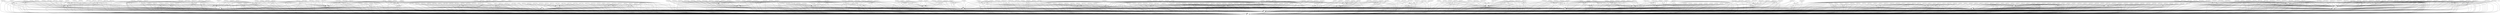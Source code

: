 digraph G {
  o_1_3_2;
  m_2_1_2_3;
  g_1_3_1_1_2_2;
  g_1_2_3_2;
  g_4_1_3_4_1_1;
  o_1_2_2_1;
  m_2_1_3_1;
  g_2_1_3_3_4;
  m_5_2;
  o_5_1_3_2;
  g_1_3_1_1_2_4;
  g_1_3_1_2;
  g_2_2_1_4_1_4;
  g_2_2_1_4_1_1;
  g_3_4_1_6_2_3;
  g_6_4_1_3;
  o_3_5_2_2;
  g_6_1_1_2;
  g_4_1_3_4_1_3;
  m_2_2_1_1_1;
  g_2_1_2_4_2;
  m_2_4_2_1;
  g_5_2_2_1;
  g_4_1_3_2_1_4;
  g_3_2_1_2_1_3;
  g_4_1_3_5_2_4;
  g_3_5_2;
  o_3_2_1_3_1;
  g_6_2_3_2_1;
  g_6_3_2_2_5;
  g_3_4_1_3;
  o_6_2_3_5;
  g_5_2_2_3;
  g_6_3_2_2_2;
  o_2_4_1_2;
  g_2_1_3_3_6;
  g_6_2_3_2_4;
  m_6_5_3_1;
  g_2_4_4_3;
  g_5_3_1_5;
  o_1_1_4_1_3;
  g_5_1_3;
  g_6_2_2_2_2;
  g_6_2_1_2_3;
  g_6_3_2_2_4;
  g_2_1_1_1_1_1;
  o_3;
  g_3_4_1_3_2_2;
  o_6_5_3_2;
  m_1_2_2;
  g_6_2_2_3_1;
  g_4_1_3_1_1_3;
  g_1_1_2_1_2_3;
  g_2_2_1_4_1_3;
  g_2_1_4_1_3_3;
  g_5_1_4_3_1;
  g_4_1_3_6_1_3;
  m_1_1_3_2_1;
  m_1;
  g_2_2_1_3;
  g_1_3_1_1_2_1;
  m_6_2_1_4;
  g_6_2_3;
  o_3_1_2_4;
  g_1_5_1_1;
  o_6_2_2_5;
  g_1_5_2_2_2;
  g_4_1_3_2_1_1;
  g_5_3_1_2;
  g_4_1_3_3_2_6;
  g_5_1_4_3_5;
  m_2_4_1_1;
  o_4_1_1;
  g_6_3_2_3_4;
  g_2_1_2;
  g_1_3_2_3_1;
  g_4_1_1_4_1;
  g_4_1_1_6_1;
  o_1_1_1_1_1;
  o_1_5_2_6;
  m_1_1_1_1;
  o_2_4;
  m_6_3_4_1;
  g_2_4_4_1;
  g_5_1_1_4_4;
  o_3_3_1_4;
  m_6_5_5_1;
  o_2_2_3;
  m_4_1_5;
  o_3_4_1_4_1;
  g_1_1_2_1_1_3;
  m_5_2_1;
  o_1_4_5;
  g_5_1_4_2_2;
  o_2_4_5;
  o_5_3;
  g_1_5_2_2_4;
  g_2_4_3_1_2;
  g_2_4_6_1;
  m_3_1;
  g_2_4_6_4;
  o_3_1_3_2;
  g_1_3_2_1_5;
  m_2_2_1_2_1;
  g_6_3_2_2_1;
  g_3_4_1_6;
  g_5_1_1;
  o_3_2_3_4;
  m_1_2_4;
  g_1_2_5_2_5;
  g_6_4_2_5;
  g_6_4_1_5;
  m_1_2_1_2;
  o_2_2_2;
  g_4_1_3_5_2_2;
  g_4_1_3_3_2_3;
  o_3_3_1_1;
  g_5_1_4_3_3;
  o_1_1_3_2;
  g_1_5_1_1_1_1;
  m_1_4_2;
  g_2_2_1_4;
  g_6_5_2_2_1;
  m_5_1_4_5;
  g_4_1_1_6_5;
  g_4_1_3_1_1_2;
  o_3_5_1_2;
  g_6_4_2_2;
  g_1_3_2_1_1;
  g_3_2_1_2;
  o_1_3;
  m_6_5_6_1;
  o_2_3_2;
  g_2_1_3_4_1;
  g_2_1_4_1_3_4;
  g_3_1_1_1_4;
  g_4_1_3_3;
  g_4_1_1_4_3;
  m_1_4_5_1;
  g_4_1_3_2_1_3;
  m_2_4_3;
  o_2;
  g_4_1_3_1_1_4;
  m_2_1_4_1;
  o_1_1_4_1_1;
  g_2_1_5;
  g_5_1_1_3_1;
  m_2_4_5_1;
  g_4_1_3_2;
  m_2_3_2_1;
  g_2_1_3_4_5;
  o_6_2_2_1;
  g_1_3_2_4_2;
  g_1_1_2;
  g_2_1_3_4_3;
  g_4_1_3_5;
  o_3_2_2;
  g_4_1_3_3_2_2;
  o_1_1_1_2_1;
  g_2_1_4_1_3_2;
  g_4_1_1_2_2;
  m_3_2_1_1_1;
  m_4_1_1_5;
  g_4_1_3_1_2_1;
  o_1_4_4;
  g_5_1_1_3_4;
  m_6_3_1_3;
  o_1_4_2_1;
  m_6_3_2_1;
  g_6_3_4;
  g_6_5_2_2_3;
  g_6_4_2_4;
  g_6_3_2;
  m_3_2_2_1;
  g_6_3_2_3_2;
  g_1_1_3_3_5;
  m_3_1_3;
  g_4_1_3_5_2_1;
  m_1_1_2_1;
  m_6_4_3;
  o_6_5_4_1;
  g_1_3_2_1_3;
  g_3_5_4;
  g_1_1_3_3_2;
  o_1_5_1_2_2;
  g_3_1_1_1_1;
  o_3_5_3_1;
  g_2_3_1_1_1;
  o_1_1_1_2;
  1;
  g_6_2_2_3_2;
  m_4_1_4;
  g_6_3_1_2_2;
  g_6_4_1_1;
  g_6_5_3;
  g_3_2_1_2_1_1;
  g_1_2_3_3;
  o_3_5_4_2;
  m_2_4_3_2;
  g_1_1_4;
  g_1_1_3_3_3;
  g_6_5_5;
  g_1_2_5_2_3;
  o_5_2_3;
  m_6_2_3_1;
  g_6_5_6;
  o_1_2_5_1;
  g_2_4_4_5;
  o_3_3_1_3;
  m_1_3_1_2_1;
  g_6_4_2_6;
  g_1_2_5_2_6;
  o_5_1_1_2;
  o_3_4_1_5_1;
  m_1_5_2_5;
  g_6_2_1;
  o_3_1_2;
  m_3_2_3_1;
  m_2_1_5_1;
  g_2_4_6_3;
  g_1_3_2_3_2;
  o_3_4_1_2_1;
  g_6_2_2_2_1;
  m_3_1_2_3;
  m_3_5_3_3;
  g_4_1_3_6;
  o_2_1_4_1_1;
  m_1_5;
  o_6_1_4;
  g_3_2_3_3_1;
  m_5_1_4_1;
  g_2_1_3;
  m_6_2_3_4;
  o_2_4_2;
  m_2_4_1_3;
  o_1_4_2_2;
  g_2_2_1_2;
  g_5_1_2_1_3;
  g_1_5_1_1_1_2;
  m_3_4_1_2_2;
  o_3_1_3_3;
  g_2_4_4_4;
  g_1_2_3_4;
  m_3_2_2_2;
  o_1_5_2_1;
  m_1_3_1_3_2;
  g_3_4_1_6_2_1;
  m_3_5_2_1;
  o_6_4;
  m_3_5_2_3;
  m_3_1_1_3;
  m_2_1_4_1_2;
  m_1_1_2_1_3;
  g_1_2_3_1;
  o_1_3_2_2;
  g_4_1_3_3_2_4;
  g_5_1_4;
  g_3_5_3;
  g_6_1_1_1;
  g_6_4_1_4;
  o_3_1_3_1;
  g_1_3_1_3;
  m_2_3;
  o_4_1_3_2_2;
  g_4_1_3_6_1_4;
  g_1_3_2_1_6;
  g_5_1_2_1_4;
  g_2_1_2_4_1;
  g_5_3_1_3;
  g_6_3_2_3_3;
  o_2_1_2_1;
  o_1_3_1_3_1;
  m_1_4_1_2;
  g_5_1_2;
  o_3_4_1_6_1;
  o_2_1_1_1;
  m_6_2_1_3;
  m_1_1_4_1;
  g_5_1_2_1_1;
  g_2_4_4_2;
  o_3_3_1_5;
  g_1_5_1_2;
  o_2_2_3_3;
  m_2_3_1;
  g_1_4_1_1_1;
  m_4_1_6;
  o_3_3_1_6;
  g_6_4_1_2;
  g_6_4_1_6;
  g_3_5_1;
  g_4_1_1_6_3;
  o_2_1_5_1_1;
  o_1_1_4_1_2;
  g_4_1_3_4_1_2;
  g_4_1_1_6_6;
  m_1_5_2_4;
  o_4;
  g_4_1_3_3_2_1;
  m_2_1_1_2;
  o_4_1_2_1;
  g_5_1_1_4_1;
  g_5_1_1_3_3;
  g_3_2_3_3_3;
  g_2_1_3_3_5;
  o_1_2_1_3;
  m_6_3_3_3;
  g_3_1_1_2_2;
  m_1_5_1_2_3;
  g_4_1_1_4_2;
  g_5_1_4_3_2;
  m_1_4_4_1;
  g_6_3_2_2_3;
  g_2_1_4_1_3_1;
  g_5_3_1_4;
  g_6_5_1;
  o_3_1_2_1;
  g_1_5_2_2_1;
  g_3_4_1_5;
  o_2_1_5_1_2;
  m_1_4_3_2;
  g_4_1_3_1_1_1;
  g_5_1_1_3_5;
  g_6_2_3_2_5;
  g_2_1_1;
  g_5_3_1_6;
  g_1_1_2_1_1_2;
  g_3_2_1_2_1_2;
  g_2_4_3_1_3;
  g_2_1_3_3_3;
  g_5_1_4_3_4;
  m_6_5_6_2;
  g_2_1_3_3_1;
  o_2_1_1_2_1;
  g_4_1_3_1_2_2;
  m_4_1_3_5_1;
  m_6_2_1_1;
  g_2_3_1_1_2;
  o_1_2_2_2;
  o_5_1_3_1;
  o_1_1_3_1_1;
  g_5_1_1_4_3;
  g_3_2_1_2_1_5;
  o_2_2_3_1;
  g_4_1_3_6_1_1;
  o_3_3_1_2;
  g_1_3_1_1_2_3;
  g_6_2_3_2_3;
  o_3_4;
  g_1_3_1_1;
  g_2_1_4;
  g_1_1_2_1_2_2;
  g_5_1_4_2_1;
  m_6_5_4_2;
  g_2_2_1_4_1_2;
  m_2_1_2_2;
  g_6_2_1_2_2;
  g_6_2_3_2_2;
  m_3_4_1_3_1;
  g_2_2_2_1_1;
  m_4_1_1_1;
  g_3_4_1_4;
  o_1_5_1_1_3;
  m_5_2_4;
  g_6_3_2_3_6;
  g_4_1_3_2_1_2;
  m_6_1_3;
  o_6_1;
  g_6_5_4;
  o_2_2_1_3_1;
  g_3_4_1_2;
  g_2_1_1_1_1_2;
  o_4_1_2;
  g_3_4_1_1;
  m_2_3_2_2;
  o_1_2_4_1;
  o_2_1_3_2;
  g_3_4_1_6_2_4;
  o_1_4;
  g_2_1_3_4_6;
  g_6_1_1_3;
  o_4_1;
  g_1_1_1;
  g_4_1_3_1_1_5;
  g_4_1_1_6_4;
  g_2_4_3_1_1;
  g_1_3_2_1_4;
  g_1_3_2_4_1;
  m_1_5_1_1_2;
  g_2_1_2_4_3;
  m_6_2_3_3;
  o_2_2;
  o_1_2_1;
  o_2_2_3_5;
  g_5_1_1_4_2;
  m_2_4_5_2;
  o_3_5_4_3;
  g_1_5_2_2_3;
  g_1_2_5_2_4;
  m_3_5_1_3;
  o_1_2;
  m_3_4_1_4_2;
  o_1_1_3_1;
  m_6_4_4;
  g_5_1_2_1_2;
  m_3_1_3_4;
  g_4_1_1_6_2;
  g_1_1_3_3_1;
  g_4_1_1_2_1;
  o_1_3_1_1_1;
  m_5_3_2;
  o_3_4_1_1_1;
  g_5_2_2_2;
  g_2_4_3_1_4;
  m_3_4_1_5_2;
  o_3_5_4_1;
  m_1_4_1;
  m_1_4_5_2;
  m_6_3_3_2;
  o_1_4_4_2;
  m_5_1_4_4;
  m_1_5_2_3;
  g_6_2_1_2_1;
  g_6_3_2_3_1;
  g_1_2_5_2_2;
  o_6_5_1_1;
  0;
  m_3_5_3_2;
  o_6_4_5;
  g_6_4_2_1;
  o_4_1_3_3_1;
  g_1_4_1_1_2;
  g_6_3_3;
  g_1_1_3_3_4;
  o_2_4_2_2;
  m_1_2_1_1;
  m_6_2_2_4;
  g_6_3_1_2_1;
  g_1_3_2_1_2;
  m_3_2_3_2;
  g_1_1_3;
  g_1_2_5_2_1;
  g_2_1_3_4_2;
  g_4_1_3_3_2_5;
  o_1_5_2;
  m_2_2_3_2;
  o_6_5_2_1;
  g_2_1_3_4_4;
  m_6_1_2;
  m_3_5_1_1;
  g_5_1_4_2_3;
  m_5_1_1_1;
  g_3_4_1_6_2_2;
  o_3_2_3;
  g_3_2_3_3_2;
  g_4_1_3_4;
  o_1_5_1_2_1;
  m_3_2;
  g_6_5_2;
  g_2_2_1_1;
  m_2_4_1;
  g_3_2_1_1;
  o_6_3_3_1;
  R;
  g_3_1_1_2_1;
  m_6_3_4_2;
  m_3_1_1;
  g_6_3_2_3_5;
  g_5_3_1_1;
  o_3_3;
  g_6_3_1;
  m_6_5_1_2;
  m_2_2_3_4;
  g_1_3_1_1_2_5;
  g_3_1_1_1_3;
  g_2_4_6_2;
  o_6;
  o_1_4_3;
  g_2_1_3_3_2;
  o_6_3_1_1;
  g_4_1_3_1;
  m_1_2_5;
  g_6_5_2_2_2;
  g_3_4_1_3_2_1;
  m_3_1_2_2;
  m_1_4_3_1;
  g_3_2_1_3;
  g_4_1_3_5_2_3;
  g_4_1_3_4_1_4;
  m_5;
  g_6_2_2;
  g_1_1_2_1_2_1;
  o_4_1_1_3;
  g_2_2_2_1_2;
  o_3_3_1;
  o_1_3_1_2_2;
  g_1_1_2_1_1_1;
  g_2_1_4_1_3_5;
  g_3_1_1_1_2;
  g_5_1_1_3_2;
  g_4_1_3_6_1_2;
  g_3_2_1_2_1_4;
  g_6_4_2_3;
  g_6_3_2_3_6 -> g_6_3_2;
  o_3_4_1_6_1 -> g_3_4_1_6;
  m_1_1_3_2_1 -> o_1_1_3_2;
  g_2_1_2 -> o_2;
  g_4_1_3_6_1_4 -> g_4_1_3_6;
  g_4_1_1_6_5 -> o_4_1_1;
  g_6_5_2 -> o_6;
  g_6_2_2 -> o_6;
  g_4_1_3_2_1_4 -> g_4_1_3_2;
  m_2_1_2_3 -> g_2_1_2;
  g_2_1_5 -> o_2;
  m_2_2_3_4 -> o_2_2_3;
  m_1_4_3_2 -> o_1_4_3;
  o_3_5_2_2 -> g_3_5_2;
  m_2_4_5_1 -> o_2_4_5;
  m_5_1_1_1 -> g_5_1_1;
  g_1_2_5_2_2 -> m_1_2_5;
  o_1_1_4_1_1 -> m_1_1_4_1;
  o_3_2_2 -> m_3_2;
  g_6_3_4 -> o_6;
  g_1_3_2_1_6 -> o_1_3_2;
  m_3_5_2_1 -> g_3_5_2;
  m_2_4_3 -> o_2_4;
  o_2_2_3_3 -> o_2_2_3;
  m_2_1_1_2 -> g_2_1_1;
  g_1_3_2_1_4 -> o_1_3_2;
  g_1_5_2_2_3 -> o_1_5_2;
  g_3_4_1_4 -> o_3_4;
  o_4_1_1 -> o_4_1;
  g_3_1_1_2_1 -> m_3_1_1;
  o_3_1_3_3 -> m_3_1_3;
  m_6_5_1_2 -> g_6_5_1;
  m_5_3_2 -> o_5_3;
  g_1_3_2_3_2 -> o_1_3_2;
  m_3_5_3_2 -> g_3_5_3;
  g_6_2_1_2_2 -> g_6_2_1;
  g_6_3_2_3_4 -> g_6_3_2;
  g_4_1_3_3_2_3 -> g_4_1_3_3;
  m_1_2_5 -> o_1_2;
  g_6_5_4 -> o_6;
  g_3_4_1_6_2_2 -> g_3_4_1_6;
  g_4_1_1_4_1 -> o_4_1_1;
  m_3_1_3 -> m_3_1;
  g_1_5_1_1_1_1 -> g_1_5_1_1;
  g_1_3_2_4_2 -> o_1_3_2;
  g_2_1_3_4_5 -> g_2_1_3;
  g_2_2_1_4_1_3 -> g_2_2_1_4;
  o_3_1_2_1 -> o_3_1_2;
  m_1_4_4_1 -> o_1_4_4;
  g_6_3_2_2_4 -> g_6_3_2;
  g_6_5_2_2_1 -> g_6_5_2;
  g_2_1_4 -> o_2;
  g_3_2_1_2_1_5 -> g_3_2_1_2;
  g_4_1_3_2_1_3 -> g_4_1_3_2;
  m_2_3_1 -> m_2_3;
  m_6_3_2_1 -> g_6_3_2;
  g_2_1_3_3_4 -> g_2_1_3;
  g_5_1_1_3_4 -> g_5_1_1;
  o_1_1_3_1 -> g_1_1_3;
  o_1_5_1_1_3 -> g_1_5_1_1;
  g_6_4_1_6 -> o_6_4;
  g_2_1_3 -> o_2;
  g_5_1_1_3_3 -> g_5_1_1;
  m_6_2_1_3 -> g_6_2_1;
  g_5_3_1_6 -> o_5_3;
  g_4_1_3_3 -> o_4_1;
  g_2_4_4_2 -> o_2_4;
  g_4_1_3_5_2_1 -> g_4_1_3_5;
  m_4_1_5 -> o_4_1;
  g_4_1_3_6_1_2 -> g_4_1_3_6;
  o_1_2_4_1 -> m_1_2_4;
  m_5_2 -> m_5;
  g_5_2_2_2 -> m_5_2;
  o_1_1_4_1_2 -> m_1_1_4_1;
  o_3_5_4_1 -> g_3_5_4;
  m_1_4_3_1 -> o_1_4_3;
  g_2_2_1_4_1_1 -> g_2_2_1_4;
  m_5_2_4 -> m_5_2;
  g_1_3_1_1_2_4 -> g_1_3_1_1;
  m_6_3_3_3 -> g_6_3_3;
  m_5_1_4_1 -> g_5_1_4;
  o_1_4_2_1 -> m_1_4_2;
  g_4_1_3_1 -> o_4_1;
  g_1_5_1_1 -> m_1_5;
  g_3_5_1 -> o_3;
  g_1_3_1_1_2_3 -> g_1_3_1_1;
  m_3_1_2_2 -> o_3_1_2;
  g_1_2_5_2_6 -> m_1_2_5;
  g_4_1_3_3_2_5 -> g_4_1_3_3;
  o_2_1_4_1_1 -> m_2_1_4_1;
  g_5_1_4_2_1 -> g_5_1_4;
  g_1_4_1_1_1 -> m_1_4_1;
  g_5_2_2_1 -> m_5_2;
  m_6_2_3_1 -> g_6_2_3;
  o_2_4_1_2 -> m_2_4_1;
  m_6_3_1_3 -> g_6_3_1;
  o_6_5_2_1 -> g_6_5_2;
  g_5_1_1_4_2 -> g_5_1_1;
  m_2_2_3_2 -> o_2_2_3;
  g_1_4_1_1_2 -> m_1_4_1;
  g_1_2_3_1 -> o_1_2;
  o_3_1_3_1 -> m_3_1_3;
  o_2_2_3_5 -> o_2_2_3;
  o_1_4_2_2 -> m_1_4_2;
  m_6_2_3_4 -> g_6_2_3;
  o_1_4_5 -> o_1_4;
  o_4_1 -> o_4;
  g_2_1_3_3_2 -> g_2_1_3;
  m_6_5_6_1 -> g_6_5_6;
  g_5_3_1_2 -> o_5_3;
  g_6_1_1_3 -> o_6_1;
  m_1_1_4_1 -> g_1_1_4;
  g_6_5_6 -> o_6;
  m_2_4_5_2 -> o_2_4_5;
  m_3_4_1_3_1 -> g_3_4_1_3;
  o_1_1_3_2 -> g_1_1_3;
  m_2_1_4_1 -> g_2_1_4;
  g_1_1_3_3_3 -> g_1_1_3;
  g_2_1_1 -> o_2;
  g_5_1_1_3_2 -> g_5_1_1;
  m_3_2_3_1 -> o_3_2_3;
  g_3_2_1_2_1_2 -> g_3_2_1_2;
  o_2_4_2 -> o_2_4;
  g_6_4_2_1 -> o_6_4;
  o_1_2 -> m_1;
  o_6_4 -> o_6;
  g_3_5_2 -> o_3;
  g_6_3_3 -> o_6;
  o_2_1_1_1 -> g_2_1_1;
  m_2_1_4_1_2 -> m_2_1_4_1;
  g_1_1_2 -> m_1;
  g_1_2_3_3 -> o_1_2;
  g_6_4_2_3 -> o_6_4;
  g_1_3_1_1_2_2 -> g_1_3_1_1;
  o_4_1_3_3_1 -> g_4_1_3_3;
  o_6_2_3_5 -> g_6_2_3;
  R -> 1;
  g_1_1_3_3_1 -> g_1_1_3;
  g_2_4_4_5 -> o_2_4;
  o_3_3 -> o_3;
  g_1_3_2_1_3 -> o_1_3_2;
  m_4_1_6 -> o_4_1;
  o_1_2_1_3 -> o_1_2_1;
  m_1_4_5_2 -> o_1_4_5;
  m_3_2_1_1_1 -> g_3_2_1_1;
  g_5_1_4_3_4 -> g_5_1_4;
  g_2_4_3_1_1 -> m_2_4_3;
  g_5_1_1_4_4 -> g_5_1_1;
  g_1_1_3 -> m_1;
  m_2_1_2_2 -> g_2_1_2;
  o_4_1_1_3 -> o_4_1_1;
  o_3_3_1_3 -> o_3_3_1;
  m_3_1_2_3 -> o_3_1_2;
  o_6_5_4_1 -> g_6_5_4;
  g_6_5_2_2_2 -> g_6_5_2;
  m_6_3_3_2 -> g_6_3_3;
  m_3_2_2_1 -> o_3_2_2;
  g_6_3_1_2_2 -> g_6_3_1;
  o_1_5_2_6 -> o_1_5_2;
  g_5_3_1_3 -> o_5_3;
  g_2_1_3_4_4 -> g_2_1_3;
  g_3_2_3_3_3 -> o_3_2_3;
  g_4_1_3_2_1_1 -> g_4_1_3_2;
  g_3_5_3 -> o_3;
  g_3_1_1_1_3 -> m_3_1_1;
  g_6_3_2_3_3 -> g_6_3_2;
  m_1_4_5_1 -> o_1_4_5;
  m_1_2_1_1 -> o_1_2_1;
  o_3_5_1_2 -> g_3_5_1;
  g_5_1_4_3_1 -> g_5_1_4;
  g_3_2_1_1 -> m_3_2;
  o_2_1_2_1 -> g_2_1_2;
  g_1_1_2_1_2_1 -> m_1_1_2_1;
  g_2_1_4_1_3_3 -> m_2_1_4_1;
  g_1_3_1_1_2_1 -> g_1_3_1_1;
  o_2_2 -> o_2;
  o_2_2_2 -> o_2_2;
  g_6_3_2_2_5 -> g_6_3_2;
  m_1_5_1_1_2 -> g_1_5_1_1;
  o_1_1_1_2_1 -> o_1_1_1_2;
  m_6_2_1_1 -> g_6_2_1;
  g_1_3_1_1 -> o_1_3;
  m_1_2_1_2 -> o_1_2_1;
  o_3_4_1_4_1 -> g_3_4_1_4;
  m_3_2_2_2 -> o_3_2_2;
  o_2_1_1_2_1 -> m_2_1_1_2;
  g_2_1_3_3_5 -> g_2_1_3;
  g_5_1_1_4_3 -> g_5_1_1;
  o_3_3_1_6 -> o_3_3_1;
  g_6_5_1 -> o_6;
  g_4_1_1_4_3 -> o_4_1_1;
  g_1_2_5_2_1 -> m_1_2_5;
  o_2 -> R;
  g_1_1_3_3_2 -> g_1_1_3;
  g_4_1_1_2_1 -> o_4_1_1;
  g_4_1_3_4 -> o_4_1;
  g_1_1_2_1_2_3 -> m_1_1_2_1;
  g_4_1_3_1_2_1 -> g_4_1_3_1;
  o_2_3_2 -> m_2_3;
  g_5_1_1_4_1 -> g_5_1_1;
  g_4_1_3_1_1_2 -> g_4_1_3_1;
  m_2_4_1_1 -> m_2_4_1;
  g_5_1_4_3_3 -> g_5_1_4;
  o_3_1_2 -> m_3_1;
  m_6_1_3 -> o_6_1;
  m_3_5_1_1 -> g_3_5_1;
  m_3_2_3_2 -> o_3_2_3;
  g_2_4_6_1 -> o_2_4;
  g_3_2_1_2_1_1 -> g_3_2_1_2;
  g_6_5_5 -> o_6;
  g_1_1_3_3_5 -> g_1_1_3;
  m_1_1_1_1 -> g_1_1_1;
  g_4_1_3_3_2_6 -> g_4_1_3_3;
  o_2_4 -> o_2;
  m_2_4_1 -> o_2_4;
  g_3_4_1_6 -> o_3_4;
  m_1_5_2_5 -> o_1_5_2;
  g_4_1_3_1_2_2 -> g_4_1_3_1;
  m_2_4_1_3 -> m_2_4_1;
  m_6_2_2_4 -> g_6_2_2;
  g_4_1_3_1_1_1 -> g_4_1_3_1;
  m_2_2_1_2_1 -> g_2_2_1_2;
  o_3_2_1_3_1 -> g_3_2_1_3;
  g_5_1_4_2_3 -> g_5_1_4;
  g_1_2_3_2 -> o_1_2;
  g_6_2_1_2_3 -> g_6_2_1;
  g_5_1_3 -> m_5;
  g_6_1_1_1 -> o_6_1;
  g_4_1_1_6_2 -> o_4_1_1;
  g_2_1_3_4_6 -> g_2_1_3;
  g_4_1_3_2_1_2 -> g_4_1_3_2;
  g_3_4_1_2 -> o_3_4;
  o_2_2_3_1 -> o_2_2_3;
  g_3_2_3_3_1 -> o_3_2_3;
  o_2_1_3_2 -> g_2_1_3;
  g_2_4_4_1 -> o_2_4;
  m_6_5_5_1 -> g_6_5_5;
  g_4_1_1_4_2 -> o_4_1_1;
  g_5_3_1_4 -> o_5_3;
  g_2_1_4_1_3_4 -> m_2_1_4_1;
  g_1_2_3_4 -> o_1_2;
  m_1_5_2_3 -> o_1_5_2;
  g_2_1_1_1_1_2 -> o_2_1_1_1;
  o_1_1_3_1_1 -> o_1_1_3_1;
  g_2_1_3_3_6 -> g_2_1_3;
  g_6_2_2_2_2 -> g_6_2_2;
  m_1_1_2_1 -> g_1_1_2;
  g_1_1_4 -> m_1;
  g_1_1_2_1_1_1 -> m_1_1_2_1;
  g_5_1_2_1_2 -> g_5_1_2;
  o_6_2_2_1 -> g_6_2_2;
  g_5_1_2 -> m_5;
  g_1_1_2_1_1_2 -> m_1_1_2_1;
  m_1_3_1_2_1 -> g_1_3_1_2;
  m_3_5_3_3 -> g_3_5_3;
  o_1_4_4_2 -> o_1_4_4;
  g_5_1_4_3_2 -> g_5_1_4;
  o_1_5_1_2_2 -> g_1_5_1_2;
  g_4_1_3_4_1_1 -> g_4_1_3_4;
  o_5_1_3_2 -> g_5_1_3;
  o_3_4 -> o_3;
  g_1_1_1 -> m_1;
  g_5_1_2_1_3 -> g_5_1_2;
  g_6_2_1 -> o_6;
  g_3_2_1_2_1_3 -> g_3_2_1_2;
  m_6_5_6_2 -> g_6_5_6;
  o_1_2_1 -> o_1_2;
  g_2_2_2_1_2 -> o_2_2_2;
  m_2_1_3_1 -> g_2_1_3;
  g_1_5_2_2_1 -> o_1_5_2;
  g_4_1_3_3_2_1 -> g_4_1_3_3;
  g_2_1_4_1_3_5 -> m_2_1_4_1;
  g_5_1_4 -> m_5;
  o_1_5_2 -> m_1_5;
  m_6_2_3_3 -> g_6_2_3;
  g_5_1_1 -> m_5;
  g_3_4_1_3_2_1 -> g_3_4_1_3;
  g_4_1_3_6_1_3 -> g_4_1_3_6;
  g_2_1_4_1_3_1 -> m_2_1_4_1;
  g_5_1_2_1_1 -> g_5_1_2;
  m_6_5_4_2 -> g_6_5_4;
  g_2_1_3_4_1 -> g_2_1_3;
  g_6_3_2_2_1 -> g_6_3_2;
  g_4_1_3_4_1_2 -> g_4_1_3_4;
  m_4_1_1_1 -> o_4_1_1;
  o_6_2_2_5 -> g_6_2_2;
  g_2_1_3_4_3 -> g_2_1_3;
  g_4_1_3_3_2_4 -> g_4_1_3_3;
  g_6_3_2_2_2 -> g_6_3_2;
  g_5_1_1_3_5 -> g_5_1_1;
  m_3_5_1_3 -> g_3_5_1;
  g_2_4_3_1_4 -> m_2_4_3;
  g_6_4_1_4 -> o_6_4;
  g_2_1_2_4_3 -> g_2_1_2;
  o_3_5_4_2 -> g_3_5_4;
  g_4_1_3_2 -> o_4_1;
  g_6_3_2_3_1 -> g_6_3_2;
  o_1_3 -> m_1;
  g_4_1_3_1_1_4 -> g_4_1_3_1;
  m_3_1_1 -> m_3_1;
  o_1_1_1_2 -> g_1_1_1;
  o_3_3_1_2 -> o_3_3_1;
  o_3_3_1 -> o_3_3;
  o_3_1_2_4 -> o_3_1_2;
  g_6_3_1_2_1 -> g_6_3_1;
  o_3_5_4_3 -> g_3_5_4;
  g_4_1_3_4_1_4 -> g_4_1_3_4;
  g_6_2_3_2_4 -> g_6_2_3;
  m_2_3_2_1 -> o_2_3_2;
  o_5_1_3_1 -> g_5_1_3;
  g_2_2_1_1 -> o_2_2;
  o_3 -> R;
  o_6 -> R;
  g_2_1_2_4_1 -> g_2_1_2;
  m_6_4_4 -> o_6_4;
  o_3_4_1_1_1 -> g_3_4_1_1;
  o_1_3_1_1_1 -> g_1_3_1_1;
  o_3_3_1_1 -> o_3_3_1;
  m_6_4_3 -> o_6_4;
  m_4_1_3_5_1 -> g_4_1_3_5;
  g_5_1_2_1_4 -> g_5_1_2;
  g_3_4_1_3 -> o_3_4;
  o_1_5_1_2_1 -> g_1_5_1_2;
  g_5_1_4_3_5 -> g_5_1_4;
  o_2_2_3 -> o_2_2;
  g_6_3_2_3_5 -> g_6_3_2;
  g_4_1_1_2_2 -> o_4_1_1;
  o_4_1_2 -> o_4_1;
  g_4_1_3_1_1_5 -> g_4_1_3_1;
  g_6_4_2_2 -> o_6_4;
  g_1_3_2_1_1 -> o_1_3_2;
  g_6_3_1 -> o_6;
  g_3_2_1_3 -> m_3_2;
  o_1_2_5_1 -> m_1_2_5;
  m_2_4_2_1 -> o_2_4_2;
  o_1_2_2_1 -> m_1_2_2;
  m_3_1_1_3 -> m_3_1_1;
  g_1_2_5_2_5 -> m_1_2_5;
  m_2_1_5_1 -> g_2_1_5;
  g_3_4_1_3_2_2 -> g_3_4_1_3;
  g_3_2_1_2 -> m_3_2;
  m_6_1_2 -> o_6_1;
  g_6_2_2_3_2 -> g_6_2_2;
  m_1_3_1_3_2 -> g_1_3_1_3;
  o_2_4_2_2 -> o_2_4_2;
  g_6_2_2_2_1 -> g_6_2_2;
  g_1_3_2_3_1 -> o_1_3_2;
  o_1_3_2 -> o_1_3;
  o_4_1_3_2_2 -> g_4_1_3_2;
  o_3_1_3_2 -> m_3_1_3;
  g_6_2_2_3_1 -> g_6_2_2;
  m_1_4_1 -> o_1_4;
  g_1_3_2_4_1 -> o_1_3_2;
  g_1_3_1_3 -> o_1_3;
  g_2_1_4_1_3_2 -> m_2_1_4_1;
  m_6_5_3_1 -> g_6_5_3;
  o_5_1_1_2 -> g_5_1_1;
  g_6_3_2 -> o_6;
  g_4_1_1_6_6 -> o_4_1_1;
  m_3_4_1_2_2 -> g_3_4_1_2;
  g_1_3_2_1_2 -> o_1_3_2;
  o_5_2_3 -> m_5_2;
  g_1_3_2_1_5 -> o_1_3_2;
  g_1_1_3_3_4 -> g_1_1_3;
  m_3_4_1_4_2 -> g_3_4_1_4;
  g_6_2_3_2_3 -> g_6_2_3;
  m_3_1_3_4 -> m_3_1_3;
  g_2_1_3_3_3 -> g_2_1_3;
  g_3_4_1_6_2_3 -> g_3_4_1_6;
  g_2_3_1_1_1 -> m_2_3_1;
  g_1_2_5_2_3 -> m_1_2_5;
  g_2_4_3_1_2 -> m_2_4_3;
  o_1_4_4 -> o_1_4;
  g_6_5_3 -> o_6;
  o_5_3 -> m_5;
  m_6_3_4_1 -> g_6_3_4;
  g_6_4_2_5 -> o_6_4;
  g_6_3_2_2_3 -> g_6_3_2;
  g_3_1_1_1_1 -> m_3_1_1;
  g_6_4_2_4 -> o_6_4;
  g_3_1_1_1_4 -> m_3_1_1;
  g_2_2_1_4_1_2 -> g_2_2_1_4;
  o_1_5_2_1 -> o_1_5_2;
  g_2_3_1_1_2 -> m_2_3_1;
  o_3_2_3_4 -> o_3_2_3;
  g_5_1_1_3_1 -> g_5_1_1;
  g_4_1_3_5_2_4 -> g_4_1_3_5;
  o_3_3_1_4 -> o_3_3_1;
  m_6_3_4_2 -> g_6_3_4;
  o_1_4_3 -> o_1_4;
  m_1_4_2 -> o_1_4;
  g_2_2_1_2 -> o_2_2;
  o_3_4_1_2_1 -> g_3_4_1_2;
  m_5_1_4_5 -> g_5_1_4;
  g_4_1_3_1_1_3 -> g_4_1_3_1;
  g_4_1_3_6_1_1 -> g_4_1_3_6;
  m_2_2_1_1_1 -> g_2_2_1_1;
  g_6_1_1_2 -> o_6_1;
  o_1_3_2_2 -> o_1_3_2;
  o_1_3_1_3_1 -> g_1_3_1_3;
  g_1_1_2_1_1_3 -> m_1_1_2_1;
  m_3_4_1_5_2 -> g_3_4_1_5;
  g_6_2_1_2_1 -> g_6_2_1;
  g_2_2_1_3 -> o_2_2;
  m_1_4_1_2 -> m_1_4_1;
  g_3_1_1_1_2 -> m_3_1_1;
  g_2_4_6_2 -> o_2_4;
  g_6_4_1_3 -> o_6_4;
  m_1 -> R;
  g_6_2_3_2_5 -> g_6_2_3;
  g_4_1_1_6_3 -> o_4_1_1;
  o_3_3_1_5 -> o_3_3_1;
  m_2_4_3_2 -> m_2_4_3;
  g_6_2_3_2_1 -> g_6_2_3;
  m_5_1_4_4 -> g_5_1_4;
  o_1_1_1_1_1 -> m_1_1_1_1;
  g_3_5_4 -> o_3;
  g_6_4_1_5 -> o_6_4;
  m_2_3_2_2 -> o_2_3_2;
  m_1_5_1_2_3 -> g_1_5_1_2;
  g_1_1_2_1_2_2 -> m_1_1_2_1;
  o_6_4_5 -> o_6_4;
  o_1_3_1_2_2 -> g_1_3_1_2;
  g_5_2_2_3 -> m_5_2;
  o_2_2_1_3_1 -> g_2_2_1_3;
  o_6_1 -> o_6;
  g_5_1_4_2_2 -> g_5_1_4;
  g_2_4_6_3 -> o_2_4;
  g_4_1_1_6_1 -> o_4_1_1;
  g_2_1_3_3_1 -> g_2_1_3;
  g_1_2_5_2_4 -> m_1_2_5;
  m_3_1 -> o_3;
  g_2_1_2_4_2 -> g_2_1_2;
  g_6_2_3_2_2 -> g_6_2_3;
  m_1_5 -> m_1;
  g_6_3_2_3_2 -> g_6_3_2;
  o_6_5_1_1 -> g_6_5_1;
  o_3_5_3_1 -> g_3_5_3;
  o_6_3_3_1 -> g_6_3_3;
  m_1_1_2_1_3 -> m_1_1_2_1;
  g_2_2_1_4 -> o_2_2;
  g_5_3_1_1 -> o_5_3;
  m_3_2 -> o_3;
  g_6_4_1_1 -> o_6_4;
  m_5_2_1 -> m_5_2;
  g_3_4_1_5 -> o_3_4;
  g_3_4_1_1 -> o_3_4;
  g_1_5_1_2 -> m_1_5;
  g_4_1_3_3_2_2 -> g_4_1_3_3;
  g_1_3_1_1_2_5 -> g_1_3_1_1;
  g_3_4_1_6_2_1 -> g_3_4_1_6;
  g_4_1_3_5_2_3 -> g_4_1_3_5;
  g_6_5_2_2_3 -> g_6_5_2;
  g_2_2_1_4_1_4 -> g_2_2_1_4;
  g_2_1_1_1_1_1 -> o_2_1_1_1;
  g_2_4_4_3 -> o_2_4;
  g_2_4_4_4 -> o_2_4;
  m_6_2_1_4 -> g_6_2_1;
  g_3_4_1_6_2_4 -> g_3_4_1_6;
  g_2_1_3_4_2 -> g_2_1_3;
  g_1_3_1_2 -> o_1_3;
  m_1_5_2_4 -> o_1_5_2;
  o_1_2_2_2 -> m_1_2_2;
  o_3_4_1_5_1 -> g_3_4_1_5;
  g_1_5_1_1_1_2 -> g_1_5_1_1;
  o_6_3_1_1 -> g_6_3_1;
  g_2_4_3_1_3 -> m_2_4_3;
  g_4_1_3_5_2_2 -> g_4_1_3_5;
  o_4 -> R;
  g_5_3_1_5 -> o_5_3;
  g_3_2_1_2_1_4 -> g_3_2_1_2;
  g_4_1_3_6 -> o_4_1;
  o_4_1_2_1 -> o_4_1_2;
  g_3_1_1_2_2 -> m_3_1_1;
  o_2_4_5 -> o_2_4;
  o_1_4 -> m_1;
  m_4_1_4 -> o_4_1;
  g_2_4_6_4 -> o_2_4;
  m_1_2_2 -> o_1_2;
  o_2_1_5_1_1 -> m_2_1_5_1;
  g_4_1_1_6_4 -> o_4_1_1;
  g_6_2_3 -> o_6;
  g_1_5_2_2_4 -> o_1_5_2;
  g_4_1_3_5 -> o_4_1;
  g_4_1_3_4_1_3 -> g_4_1_3_4;
  g_6_4_1_2 -> o_6_4;
  m_4_1_1_5 -> o_4_1_1;
  o_6_1_4 -> o_6_1;
  m_3_5_2_3 -> g_3_5_2;
  o_6_5_3_2 -> g_6_5_3;
  g_2_2_2_1_1 -> o_2_2_2;
  m_5 -> R;
  g_6_4_2_6 -> o_6_4;
  m_2_3 -> o_2;
  o_3_2_3 -> m_3_2;
  o_2_1_5_1_2 -> m_2_1_5_1;
  o_1_1_4_1_3 -> m_1_1_4_1;
  m_1_2_4 -> o_1_2;
  g_1_5_2_2_2 -> o_1_5_2;
  g_3_2_3_3_2 -> o_3_2_3;
  o_1_3_2 -> m_1;
  m_2_1_2_3 -> o_2;
  g_1_3_1_1_2_2 -> o_1_3;
  g_1_2_3_2 -> m_1;
  g_4_1_3_4_1_1 -> o_4_1;
  o_1_2_2_1 -> o_1_2;
  m_2_1_3_1 -> o_2;
  g_2_1_3_3_4 -> o_2;
  m_5_2 -> R;
  o_5_1_3_2 -> m_5;
  g_1_3_1_1_2_4 -> o_1_3;
  g_1_3_1_2 -> m_1;
  g_2_2_1_4_1_4 -> o_2_2;
  g_2_2_1_4_1_1 -> o_2_2;
  g_3_4_1_6_2_3 -> o_3_4;
  g_6_4_1_3 -> o_6;
  o_3_5_2_2 -> o_3;
  g_6_1_1_2 -> o_6;
  g_4_1_3_4_1_3 -> o_4_1;
  m_2_2_1_1_1 -> o_2_2;
  g_2_1_2_4_2 -> o_2;
  m_2_4_2_1 -> o_2_4;
  g_5_2_2_1 -> R;
  g_5_2_2_1 -> m_5;
  g_4_1_3_2_1_4 -> o_4_1;
  g_3_2_1_2_1_3 -> m_3_2;
  g_4_1_3_5_2_4 -> o_4_1;
  g_3_5_2 -> R;
  o_3_2_1_3_1 -> m_3_2;
  g_6_2_3_2_1 -> o_6;
  g_6_3_2_2_5 -> o_6;
  g_3_4_1_3 -> o_3;
  o_6_2_3_5 -> o_6;
  g_5_2_2_3 -> R;
  g_5_2_2_3 -> m_5;
  g_6_3_2_2_2 -> o_6;
  o_2_4_1_2 -> o_2_4;
  g_2_1_3_3_6 -> o_2;
  g_6_2_3_2_4 -> o_6;
  m_6_5_3_1 -> o_6;
  g_2_4_4_3 -> o_2;
  g_5_3_1_5 -> m_5;
  o_1_1_4_1_3 -> g_1_1_4;
  g_5_1_3 -> R;
  g_6_2_2_2_2 -> o_6;
  g_6_2_1_2_3 -> o_6;
  g_6_3_2_2_4 -> o_6;
  g_2_1_1_1_1_1 -> g_2_1_1;
  o_3 -> 1;
  g_3_4_1_3_2_2 -> o_3_4;
  g_3_4_1_3_2_2 -> o_3;
  o_6_5_3_2 -> o_6;
  m_1_2_2 -> m_1;
  g_6_2_2_3_1 -> o_6;
  g_4_1_3_1_1_3 -> o_4_1;
  g_1_1_2_1_2_3 -> g_1_1_2;
  g_2_2_1_4_1_3 -> o_2_2;
  g_2_1_4_1_3_3 -> g_2_1_4;
  g_5_1_4_3_1 -> m_5;
  g_4_1_3_6_1_3 -> o_4_1;
  m_1_1_3_2_1 -> g_1_1_3;
  m_1 -> 1;
  g_2_2_1_3 -> o_2;
  g_1_3_1_1_2_1 -> o_1_3;
  m_6_2_1_4 -> o_6;
  g_6_2_3 -> R;
  o_3_1_2_4 -> m_3_1;
  g_1_5_1_1 -> m_1;
  o_6_2_2_5 -> o_6;
  g_1_5_2_2_2 -> m_1_5;
  g_4_1_3_2_1_1 -> o_4_1;
  g_5_3_1_2 -> m_5;
  g_4_1_3_3_2_6 -> o_4_1;
  g_5_1_4_3_5 -> m_5;
  m_2_4_1_1 -> o_2_4;
  o_4_1_1 -> o_4;
  g_6_3_2_3_4 -> o_6;
  g_2_1_2 -> R;
  g_1_3_2_3_1 -> m_1;
  g_1_3_2_3_1 -> o_1_3;
  g_4_1_1_4_1 -> o_4;
  g_4_1_1_4_1 -> o_4_1;
  g_4_1_1_6_1 -> o_4;
  g_4_1_1_6_1 -> o_4_1;
  o_1_1_1_1_1 -> g_1_1_1;
  o_1_5_2_6 -> m_1_5;
  m_1_1_1_1 -> m_1;
  o_2_4 -> R;
  m_6_3_4_1 -> o_6;
  g_2_4_4_1 -> o_2;
  g_2_4_4_1 -> R;
  g_5_1_1_4_4 -> m_5;
  o_3_3_1_4 -> o_3_3;
  m_6_5_5_1 -> o_6;
  o_2_2_3 -> o_2;
  m_4_1_5 -> o_4;
  o_3_4_1_4_1 -> o_3_4;
  g_1_1_2_1_1_3 -> g_1_1_2;
  m_5_2_1 -> R;
  m_5_2_1 -> m_5;
  o_1_4_5 -> m_1;
  g_5_1_4_2_2 -> m_5;
  o_2_4_5 -> o_2;
  o_2_4_5 -> R;
  o_5_3 -> R;
  g_1_5_2_2_4 -> m_1_5;
  g_2_4_3_1_2 -> o_2_4;
  g_2_4_6_1 -> o_2;
  g_2_4_6_1 -> R;
  m_3_1 -> R;
  m_3_1 -> 1;
  g_2_4_6_4 -> o_2;
  g_2_4_6_4 -> R;
  o_3_1_3_2 -> m_3_1;
  g_1_3_2_1_5 -> m_1;
  g_1_3_2_1_5 -> o_1_3;
  m_2_2_1_2_1 -> o_2_2;
  g_6_3_2_2_1 -> o_6;
  g_3_4_1_6 -> o_3;
  g_5_1_1 -> R;
  o_3_2_3_4 -> m_3_2;
  m_1_2_4 -> m_1;
  g_1_2_5_2_5 -> o_1_2;
  g_6_4_2_5 -> o_6;
  g_6_4_1_5 -> o_6;
  m_1_2_1_2 -> o_1_2;
  o_2_2_2 -> o_2;
  g_4_1_3_5_2_2 -> o_4_1;
  g_4_1_3_3_2_3 -> o_4_1;
  o_3_3_1_1 -> o_3_3;
  g_5_1_4_3_3 -> m_5;
  o_1_1_3_2 -> m_1;
  g_1_5_1_1_1_1 -> m_1_5;
  g_1_5_1_1_1_1 -> m_1;
  m_1_4_2 -> m_1;
  g_2_2_1_4 -> o_2;
  g_6_5_2_2_1 -> o_6;
  m_5_1_4_5 -> m_5;
  g_4_1_1_6_5 -> o_4;
  g_4_1_1_6_5 -> o_4_1;
  g_4_1_3_1_1_2 -> o_4_1;
  o_3_5_1_2 -> o_3;
  g_6_4_2_2 -> o_6;
  g_1_3_2_1_1 -> m_1;
  g_1_3_2_1_1 -> o_1_3;
  g_3_2_1_2 -> o_3;
  o_1_3 -> R;
  o_1_3 -> 1;
  m_6_5_6_1 -> o_6;
  o_2_3_2 -> o_2;
  g_2_1_3_4_1 -> o_2;
  g_2_1_4_1_3_4 -> g_2_1_4;
  g_3_1_1_1_4 -> m_3_1;
  g_4_1_3_3 -> o_4;
  g_4_1_1_4_3 -> o_4;
  g_4_1_1_4_3 -> o_4_1;
  m_1_4_5_1 -> o_1_4;
  m_1_4_5_1 -> m_1;
  g_4_1_3_2_1_3 -> o_4_1;
  m_2_4_3 -> o_2;
  m_2_4_3 -> R;
  o_2 -> 1;
  g_4_1_3_1_1_4 -> o_4_1;
  m_2_1_4_1 -> o_2;
  o_1_1_4_1_1 -> g_1_1_4;
  g_2_1_5 -> R;
  g_2_1_5 -> 1;
  g_5_1_1_3_1 -> R;
  g_5_1_1_3_1 -> m_5;
  m_2_4_5_1 -> o_2;
  m_2_4_5_1 -> R;
  m_2_4_5_1 -> o_2_4;
  g_4_1_3_2 -> o_4;
  m_2_3_2_1 -> o_2;
  m_2_3_2_1 -> m_2_3;
  g_2_1_3_4_5 -> o_2;
  o_6_2_2_1 -> o_6;
  g_1_3_2_4_2 -> m_1;
  g_1_3_2_4_2 -> o_1_3;
  g_1_1_2 -> R;
  g_1_1_2 -> 1;
  g_2_1_3_4_3 -> o_2;
  g_4_1_3_5 -> o_4;
  o_3_2_2 -> o_3;
  g_4_1_3_3_2_2 -> o_4;
  g_4_1_3_3_2_2 -> o_4_1;
  o_1_1_1_2_1 -> g_1_1_1;
  g_2_1_4_1_3_2 -> o_2;
  g_2_1_4_1_3_2 -> g_2_1_4;
  g_4_1_1_2_2 -> o_4;
  g_4_1_1_2_2 -> o_4_1;
  m_3_2_1_1_1 -> m_3_2;
  m_4_1_1_5 -> o_4;
  m_4_1_1_5 -> o_4_1;
  g_4_1_3_1_2_1 -> o_4_1;
  o_1_4_4 -> m_1;
  g_5_1_1_3_4 -> R;
  g_5_1_1_3_4 -> m_5;
  m_6_3_1_3 -> o_6;
  o_1_4_2_1 -> o_1_4;
  o_1_4_2_1 -> m_1;
  m_6_3_2_1 -> o_6;
  g_6_3_4 -> R;
  g_6_5_2_2_3 -> o_6;
  g_6_4_2_4 -> o_6;
  g_6_3_2 -> R;
  m_3_2_2_1 -> o_3;
  m_3_2_2_1 -> m_3_2;
  g_6_3_2_3_2 -> R;
  g_6_3_2_3_2 -> o_6;
  g_1_1_3_3_5 -> m_1;
  m_3_1_3 -> R;
  m_3_1_3 -> 1;
  m_3_1_3 -> o_3;
  g_4_1_3_5_2_1 -> o_4;
  g_4_1_3_5_2_1 -> o_4_1;
  m_1_1_2_1 -> R;
  m_1_1_2_1 -> m_1;
  m_1_1_2_1 -> 1;
  m_6_4_3 -> o_6;
  o_6_5_4_1 -> o_6;
  g_1_3_2_1_3 -> m_1;
  g_1_3_2_1_3 -> o_1_3;
  g_3_5_4 -> R;
  g_3_5_4 -> 1;
  g_1_1_3_3_2 -> m_1;
  o_1_5_1_2_2 -> m_1_5;
  g_3_1_1_1_1 -> m_3_1;
  o_3_5_3_1 -> o_3;
  g_2_3_1_1_1 -> m_2_3;
  o_1_1_1_2 -> m_1;
  g_6_2_2_3_2 -> o_6;
  m_4_1_4 -> o_4;
  g_6_3_1_2_2 -> o_6;
  g_6_4_1_1 -> o_6;
  g_6_5_3 -> R;
  g_3_2_1_2_1_1 -> o_3;
  g_3_2_1_2_1_1 -> m_3_2;
  g_1_2_3_3 -> m_1;
  o_3_5_4_2 -> R;
  o_3_5_4_2 -> 1;
  o_3_5_4_2 -> o_3;
  m_2_4_3_2 -> o_2;
  m_2_4_3_2 -> R;
  m_2_4_3_2 -> o_2_4;
  g_1_1_4 -> R;
  g_1_1_4 -> 1;
  g_1_1_3_3_3 -> m_1;
  g_6_5_5 -> R;
  g_1_2_5_2_3 -> o_1_2;
  o_5_2_3 -> R;
  o_5_2_3 -> m_5;
  m_6_2_3_1 -> R;
  m_6_2_3_1 -> o_6;
  g_6_5_6 -> R;
  o_1_2_5_1 -> o_1_2;
  g_2_4_4_5 -> o_2;
  g_2_4_4_5 -> R;
  o_3_3_1_3 -> o_3_3;
  m_1_3_1_2_1 -> m_1;
  m_1_3_1_2_1 -> o_1_3;
  g_6_4_2_6 -> o_6;
  g_1_2_5_2_6 -> o_1_2;
  o_5_1_1_2 -> R;
  o_5_1_1_2 -> m_5;
  o_3_4_1_5_1 -> o_3_4;
  m_1_5_2_5 -> m_1_5;
  g_6_2_1 -> R;
  o_3_1_2 -> R;
  o_3_1_2 -> 1;
  o_3_1_2 -> o_3;
  m_3_2_3_1 -> m_3_2;
  m_2_1_5_1 -> o_2;
  m_2_1_5_1 -> R;
  m_2_1_5_1 -> 1;
  g_2_4_6_3 -> o_2;
  g_2_4_6_3 -> R;
  g_1_3_2_3_2 -> m_1;
  g_1_3_2_3_2 -> o_1_3;
  o_3_4_1_2_1 -> o_3_4;
  g_6_2_2_2_1 -> o_6;
  m_3_1_2_3 -> R;
  m_3_1_2_3 -> 1;
  m_3_1_2_3 -> m_3_1;
  m_3_1_2_3 -> o_3;
  m_3_5_3_3 -> o_3;
  g_4_1_3_6 -> o_4;
  o_2_1_4_1_1 -> o_2;
  o_2_1_4_1_1 -> g_2_1_4;
  m_1_5 -> R;
  m_1_5 -> 1;
  o_6_1_4 -> o_6;
  g_3_2_3_3_1 -> m_3_2;
  m_5_1_4_1 -> m_5;
  g_2_1_3 -> R;
  g_2_1_3 -> 1;
  m_6_2_3_4 -> R;
  m_6_2_3_4 -> o_6;
  o_2_4_2 -> o_2;
  o_2_4_2 -> R;
  m_2_4_1_3 -> o_2_4;
  o_1_4_2_2 -> o_1_4;
  o_1_4_2_2 -> m_1;
  g_2_2_1_2 -> o_2;
  g_5_1_2_1_3 -> m_5;
  g_1_5_1_1_1_2 -> m_1_5;
  g_1_5_1_1_1_2 -> m_1;
  m_3_4_1_2_2 -> o_3_4;
  o_3_1_3_3 -> R;
  o_3_1_3_3 -> 1;
  o_3_1_3_3 -> m_3_1;
  o_3_1_3_3 -> o_3;
  g_2_4_4_4 -> o_2;
  g_2_4_4_4 -> R;
  g_1_2_3_4 -> m_1;
  m_3_2_2_2 -> o_3;
  m_3_2_2_2 -> m_3_2;
  o_1_5_2_1 -> m_1_5;
  m_1_3_1_3_2 -> o_1_3;
  g_3_4_1_6_2_1 -> o_3_4;
  g_3_4_1_6_2_1 -> o_3;
  m_3_5_2_1 -> R;
  m_3_5_2_1 -> o_3;
  o_6_4 -> R;
  m_3_5_2_3 -> R;
  m_3_5_2_3 -> o_3;
  m_3_1_1_3 -> m_3_1;
  m_2_1_4_1_2 -> o_2;
  m_2_1_4_1_2 -> g_2_1_4;
  m_1_1_2_1_3 -> R;
  m_1_1_2_1_3 -> g_1_1_2;
  m_1_1_2_1_3 -> m_1;
  m_1_1_2_1_3 -> 1;
  g_1_2_3_1 -> m_1;
  o_1_3_2_2 -> m_1;
  o_1_3_2_2 -> o_1_3;
  g_4_1_3_3_2_4 -> o_4;
  g_4_1_3_3_2_4 -> o_4_1;
  g_5_1_4 -> R;
  g_3_5_3 -> R;
  g_3_5_3 -> 1;
  g_6_1_1_1 -> o_6;
  g_6_4_1_4 -> R;
  g_6_4_1_4 -> o_6;
  o_3_1_3_1 -> R;
  o_3_1_3_1 -> 1;
  o_3_1_3_1 -> m_3_1;
  o_3_1_3_1 -> o_3;
  g_1_3_1_3 -> R;
  g_1_3_1_3 -> m_1;
  g_1_3_1_3 -> 1;
  m_2_3 -> R;
  m_2_3 -> 1;
  o_4_1_3_2_2 -> o_4;
  o_4_1_3_2_2 -> o_4_1;
  g_4_1_3_6_1_4 -> o_4;
  g_4_1_3_6_1_4 -> o_4_1;
  g_1_3_2_1_6 -> m_1;
  g_1_3_2_1_6 -> o_1_3;
  g_5_1_2_1_4 -> m_5;
  g_2_1_2_4_1 -> o_2;
  g_2_1_2_4_1 -> R;
  g_5_3_1_3 -> R;
  g_5_3_1_3 -> m_5;
  g_6_3_2_3_3 -> R;
  g_6_3_2_3_3 -> o_6;
  o_2_1_2_1 -> o_2;
  o_2_1_2_1 -> R;
  o_1_3_1_3_1 -> R;
  o_1_3_1_3_1 -> m_1;
  o_1_3_1_3_1 -> o_1_3;
  o_1_3_1_3_1 -> 1;
  m_1_4_1_2 -> o_1_4;
  g_5_1_2 -> R;
  o_3_4_1_6_1 -> o_3_4;
  o_3_4_1_6_1 -> o_3;
  o_2_1_1_1 -> o_2;
  m_6_2_1_3 -> R;
  m_6_2_1_3 -> o_6;
  m_1_1_4_1 -> R;
  m_1_1_4_1 -> m_1;
  m_1_1_4_1 -> 1;
  g_5_1_2_1_1 -> R;
  g_5_1_2_1_1 -> m_5;
  g_2_4_4_2 -> o_2;
  g_2_4_4_2 -> R;
  o_3_3_1_5 -> o_3_3;
  g_1_5_1_2 -> R;
  g_1_5_1_2 -> m_1;
  g_1_5_1_2 -> 1;
  o_2_2_3_3 -> o_2;
  o_2_2_3_3 -> o_2_2;
  m_2_3_1 -> o_2;
  m_2_3_1 -> R;
  m_2_3_1 -> 1;
  g_1_4_1_1_1 -> o_1_4;
  m_4_1_6 -> o_4;
  o_3_3_1_6 -> o_3_3;
  g_6_4_1_2 -> R;
  g_6_4_1_2 -> o_6;
  g_6_4_1_6 -> R;
  g_6_4_1_6 -> o_6;
  g_3_5_1 -> R;
  g_3_5_1 -> 1;
  g_4_1_1_6_3 -> o_4;
  g_4_1_1_6_3 -> o_4_1;
  o_2_1_5_1_1 -> o_2;
  o_2_1_5_1_1 -> R;
  o_2_1_5_1_1 -> g_2_1_5;
  o_2_1_5_1_1 -> 1;
  o_1_1_4_1_2 -> R;
  o_1_1_4_1_2 -> m_1;
  o_1_1_4_1_2 -> g_1_1_4;
  o_1_1_4_1_2 -> 1;
  g_4_1_3_4_1_2 -> o_4_1;
  g_4_1_1_6_6 -> o_4;
  g_4_1_1_6_6 -> o_4_1;
  m_1_5_2_4 -> m_1_5;
  o_4 -> 1;
  g_4_1_3_3_2_1 -> o_4;
  g_4_1_3_3_2_1 -> o_4_1;
  m_2_1_1_2 -> o_2;
  o_4_1_2_1 -> o_4_1;
  g_5_1_1_4_1 -> R;
  g_5_1_1_4_1 -> m_5;
  g_5_1_1_3_3 -> R;
  g_5_1_1_3_3 -> m_5;
  g_3_2_3_3_3 -> m_3_2;
  g_2_1_3_3_5 -> o_2;
  g_2_1_3_3_5 -> R;
  g_2_1_3_3_5 -> 1;
  o_1_2_1_3 -> o_1_2;
  m_6_3_3_3 -> o_6;
  g_3_1_1_2_2 -> m_3_1;
  m_1_5_1_2_3 -> R;
  m_1_5_1_2_3 -> m_1_5;
  m_1_5_1_2_3 -> m_1;
  m_1_5_1_2_3 -> 1;
  g_4_1_1_4_2 -> o_4;
  g_4_1_1_4_2 -> o_4_1;
  g_5_1_4_3_2 -> R;
  g_5_1_4_3_2 -> m_5;
  m_1_4_4_1 -> o_1_4;
  m_1_4_4_1 -> m_1;
  g_6_3_2_2_3 -> R;
  g_6_3_2_2_3 -> o_6;
  g_2_1_4_1_3_1 -> o_2;
  g_2_1_4_1_3_1 -> g_2_1_4;
  g_5_3_1_4 -> R;
  g_5_3_1_4 -> m_5;
  g_6_5_1 -> R;
  o_3_1_2_1 -> R;
  o_3_1_2_1 -> 1;
  o_3_1_2_1 -> m_3_1;
  o_3_1_2_1 -> o_3;
  g_1_5_2_2_1 -> m_1_5;
  g_3_4_1_5 -> o_3;
  o_2_1_5_1_2 -> o_2;
  o_2_1_5_1_2 -> R;
  o_2_1_5_1_2 -> g_2_1_5;
  o_2_1_5_1_2 -> 1;
  m_1_4_3_2 -> o_1_4;
  g_4_1_3_1_1_1 -> o_4_1;
  g_5_1_1_3_5 -> R;
  g_5_1_1_3_5 -> m_5;
  g_6_2_3_2_5 -> R;
  g_6_2_3_2_5 -> o_6;
  g_2_1_1 -> R;
  g_2_1_1 -> 1;
  g_5_3_1_6 -> R;
  g_5_3_1_6 -> m_5;
  g_1_1_2_1_1_2 -> R;
  g_1_1_2_1_1_2 -> g_1_1_2;
  g_1_1_2_1_1_2 -> m_1;
  g_1_1_2_1_1_2 -> 1;
  g_3_2_1_2_1_2 -> o_3;
  g_3_2_1_2_1_2 -> m_3_2;
  g_2_4_3_1_3 -> o_2;
  g_2_4_3_1_3 -> R;
  g_2_4_3_1_3 -> o_2_4;
  g_2_1_3_3_3 -> o_2;
  g_2_1_3_3_3 -> R;
  g_2_1_3_3_3 -> 1;
  g_5_1_4_3_4 -> R;
  g_5_1_4_3_4 -> m_5;
  m_6_5_6_2 -> R;
  m_6_5_6_2 -> o_6;
  g_2_1_3_3_1 -> o_2;
  g_2_1_3_3_1 -> R;
  g_2_1_3_3_1 -> 1;
  o_2_1_1_2_1 -> o_2;
  o_2_1_1_2_1 -> g_2_1_1;
  g_4_1_3_1_2_2 -> o_4_1;
  m_4_1_3_5_1 -> o_4;
  m_4_1_3_5_1 -> o_4_1;
  m_6_2_1_1 -> R;
  m_6_2_1_1 -> o_6;
  g_2_3_1_1_2 -> o_2;
  g_2_3_1_1_2 -> R;
  g_2_3_1_1_2 -> m_2_3;
  g_2_3_1_1_2 -> 1;
  o_1_2_2_2 -> m_1;
  o_1_2_2_2 -> o_1_2;
  o_5_1_3_1 -> R;
  o_5_1_3_1 -> m_5;
  o_1_1_3_1_1 -> g_1_1_3;
  g_5_1_1_4_3 -> R;
  g_5_1_1_4_3 -> m_5;
  g_3_2_1_2_1_5 -> o_3;
  g_3_2_1_2_1_5 -> m_3_2;
  o_2_2_3_1 -> o_2;
  o_2_2_3_1 -> o_2_2;
  g_4_1_3_6_1_1 -> o_4;
  g_4_1_3_6_1_1 -> o_4_1;
  o_3_3_1_2 -> o_3_3;
  g_1_3_1_1_2_3 -> o_1_3;
  g_6_2_3_2_3 -> R;
  g_6_2_3_2_3 -> o_6;
  o_3_4 -> R;
  o_3_4 -> 1;
  g_1_3_1_1 -> R;
  g_1_3_1_1 -> m_1;
  g_1_3_1_1 -> 1;
  g_2_1_4 -> R;
  g_2_1_4 -> 1;
  g_1_1_2_1_2_2 -> R;
  g_1_1_2_1_2_2 -> g_1_1_2;
  g_1_1_2_1_2_2 -> m_1;
  g_1_1_2_1_2_2 -> 1;
  g_5_1_4_2_1 -> R;
  g_5_1_4_2_1 -> m_5;
  m_6_5_4_2 -> o_6;
  g_2_2_1_4_1_2 -> o_2;
  g_2_2_1_4_1_2 -> o_2_2;
  m_2_1_2_2 -> o_2;
  m_2_1_2_2 -> R;
  g_6_2_1_2_2 -> R;
  g_6_2_1_2_2 -> o_6;
  g_6_2_3_2_2 -> R;
  g_6_2_3_2_2 -> o_6;
  m_3_4_1_3_1 -> o_3_4;
  m_3_4_1_3_1 -> o_3;
  g_2_2_2_1_1 -> o_2;
  g_2_2_2_1_1 -> o_2_2;
  m_4_1_1_1 -> o_4;
  m_4_1_1_1 -> o_4_1;
  g_3_4_1_4 -> R;
  g_3_4_1_4 -> 1;
  g_3_4_1_4 -> o_3;
  o_1_5_1_1_3 -> m_1_5;
  o_1_5_1_1_3 -> m_1;
  m_5_2_4 -> R;
  m_5_2_4 -> m_5;
  g_6_3_2_3_6 -> R;
  g_6_3_2_3_6 -> o_6;
  g_4_1_3_2_1_2 -> o_4;
  g_4_1_3_2_1_2 -> o_4_1;
  m_6_1_3 -> o_6;
  o_6_1 -> R;
  g_6_5_4 -> R;
  o_2_2_1_3_1 -> o_2;
  o_2_2_1_3_1 -> o_2_2;
  g_3_4_1_2 -> R;
  g_3_4_1_2 -> 1;
  g_3_4_1_2 -> o_3;
  g_2_1_1_1_1_2 -> o_2;
  g_2_1_1_1_1_2 -> g_2_1_1;
  o_4_1_2 -> o_4;
  g_3_4_1_1 -> R;
  g_3_4_1_1 -> 1;
  g_3_4_1_1 -> o_3;
  m_2_3_2_2 -> o_2;
  m_2_3_2_2 -> m_2_3;
  o_1_2_4_1 -> m_1;
  o_1_2_4_1 -> o_1_2;
  o_2_1_3_2 -> o_2;
  o_2_1_3_2 -> R;
  o_2_1_3_2 -> 1;
  g_3_4_1_6_2_4 -> o_3_4;
  g_3_4_1_6_2_4 -> o_3;
  o_1_4 -> R;
  o_1_4 -> 1;
  g_2_1_3_4_6 -> o_2;
  g_2_1_3_4_6 -> R;
  g_2_1_3_4_6 -> 1;
  g_6_1_1_3 -> R;
  g_6_1_1_3 -> o_6;
  o_4_1 -> R;
  o_4_1 -> 1;
  g_1_1_1 -> R;
  g_1_1_1 -> 1;
  g_4_1_3_1_1_5 -> o_4_1;
  g_4_1_1_6_4 -> o_4;
  g_4_1_1_6_4 -> o_4_1;
  g_2_4_3_1_1 -> o_2;
  g_2_4_3_1_1 -> R;
  g_2_4_3_1_1 -> o_2_4;
  g_1_3_2_1_4 -> m_1;
  g_1_3_2_1_4 -> o_1_3;
  g_1_3_2_4_1 -> m_1;
  g_1_3_2_4_1 -> o_1_3;
  m_1_5_1_1_2 -> m_1_5;
  m_1_5_1_1_2 -> m_1;
  g_2_1_2_4_3 -> o_2;
  g_2_1_2_4_3 -> R;
  m_6_2_3_3 -> R;
  m_6_2_3_3 -> o_6;
  o_2_2 -> R;
  o_2_2 -> 1;
  o_1_2_1 -> m_1;
  o_2_2_3_5 -> o_2;
  o_2_2_3_5 -> o_2_2;
  g_5_1_1_4_2 -> R;
  g_5_1_1_4_2 -> m_5;
  m_2_4_5_2 -> o_2;
  m_2_4_5_2 -> R;
  m_2_4_5_2 -> o_2_4;
  o_3_5_4_3 -> R;
  o_3_5_4_3 -> 1;
  o_3_5_4_3 -> o_3;
  g_1_5_2_2_3 -> m_1_5;
  g_1_2_5_2_4 -> o_1_2;
  m_3_5_1_3 -> R;
  m_3_5_1_3 -> 1;
  m_3_5_1_3 -> o_3;
  o_1_2 -> R;
  o_1_2 -> 1;
  m_3_4_1_4_2 -> R;
  m_3_4_1_4_2 -> o_3_4;
  m_3_4_1_4_2 -> 1;
  m_3_4_1_4_2 -> o_3;
  o_1_1_3_1 -> m_1;
  m_6_4_4 -> R;
  m_6_4_4 -> o_6;
  g_5_1_2_1_2 -> R;
  g_5_1_2_1_2 -> m_5;
  m_3_1_3_4 -> R;
  m_3_1_3_4 -> 1;
  m_3_1_3_4 -> m_3_1;
  m_3_1_3_4 -> o_3;
  g_4_1_1_6_2 -> o_4;
  g_4_1_1_6_2 -> o_4_1;
  g_1_1_3_3_1 -> m_1;
  g_4_1_1_2_1 -> o_4;
  g_4_1_1_2_1 -> o_4_1;
  o_1_3_1_1_1 -> R;
  o_1_3_1_1_1 -> m_1;
  o_1_3_1_1_1 -> o_1_3;
  o_1_3_1_1_1 -> 1;
  m_5_3_2 -> R;
  m_5_3_2 -> m_5;
  o_3_4_1_1_1 -> R;
  o_3_4_1_1_1 -> o_3_4;
  o_3_4_1_1_1 -> 1;
  o_3_4_1_1_1 -> o_3;
  g_5_2_2_2 -> R;
  g_5_2_2_2 -> m_5;
  g_2_4_3_1_4 -> o_2;
  g_2_4_3_1_4 -> R;
  g_2_4_3_1_4 -> o_2_4;
  m_3_4_1_5_2 -> o_3_4;
  m_3_4_1_5_2 -> o_3;
  o_3_5_4_1 -> R;
  o_3_5_4_1 -> 1;
  o_3_5_4_1 -> o_3;
  m_1_4_1 -> R;
  m_1_4_1 -> m_1;
  m_1_4_1 -> 1;
  m_1_4_5_2 -> o_1_4;
  m_1_4_5_2 -> m_1;
  m_6_3_3_2 -> o_6;
  o_1_4_4_2 -> o_1_4;
  o_1_4_4_2 -> m_1;
  m_5_1_4_4 -> R;
  m_5_1_4_4 -> m_5;
  m_1_5_2_3 -> m_1_5;
  g_6_2_1_2_1 -> R;
  g_6_2_1_2_1 -> o_6;
  g_6_3_2_3_1 -> R;
  g_6_3_2_3_1 -> o_6;
  g_1_2_5_2_2 -> o_1_2;
  o_6_5_1_1 -> R;
  o_6_5_1_1 -> o_6;
  m_3_5_3_2 -> R;
  m_3_5_3_2 -> 1;
  m_3_5_3_2 -> o_3;
  o_6_4_5 -> R;
  o_6_4_5 -> o_6;
  g_6_4_2_1 -> R;
  g_6_4_2_1 -> o_6;
  o_4_1_3_3_1 -> o_4;
  o_4_1_3_3_1 -> o_4_1;
  g_1_4_1_1_2 -> R;
  g_1_4_1_1_2 -> o_1_4;
  g_1_4_1_1_2 -> m_1;
  g_1_4_1_1_2 -> 1;
  g_6_3_3 -> R;
  g_1_1_3_3_4 -> m_1;
  o_2_4_2_2 -> o_2;
  o_2_4_2_2 -> R;
  o_2_4_2_2 -> o_2_4;
  m_1_2_1_1 -> m_1;
  m_1_2_1_1 -> o_1_2;
  m_6_2_2_4 -> o_6;
  g_6_3_1_2_1 -> o_6;
  g_1_3_2_1_2 -> m_1;
  g_1_3_2_1_2 -> o_1_3;
  m_3_2_3_2 -> m_3_2;
  g_1_1_3 -> R;
  g_1_1_3 -> 1;
  g_1_2_5_2_1 -> o_1_2;
  g_2_1_3_4_2 -> o_2;
  g_2_1_3_4_2 -> R;
  g_2_1_3_4_2 -> 1;
  g_4_1_3_3_2_5 -> o_4;
  g_4_1_3_3_2_5 -> o_4_1;
  o_1_5_2 -> R;
  o_1_5_2 -> m_1;
  o_1_5_2 -> 1;
  m_2_2_3_2 -> o_2;
  m_2_2_3_2 -> o_2_2;
  o_6_5_2_1 -> o_6;
  g_2_1_3_4_4 -> o_2;
  g_2_1_3_4_4 -> R;
  g_2_1_3_4_4 -> 1;
  m_6_1_2 -> R;
  m_6_1_2 -> o_6;
  m_3_5_1_1 -> R;
  m_3_5_1_1 -> 1;
  m_3_5_1_1 -> o_3;
  g_5_1_4_2_3 -> R;
  g_5_1_4_2_3 -> m_5;
  m_5_1_1_1 -> R;
  m_5_1_1_1 -> m_5;
  g_3_4_1_6_2_2 -> o_3_4;
  g_3_4_1_6_2_2 -> o_3;
  o_3_2_3 -> o_3;
  g_3_2_3_3_2 -> o_3;
  g_3_2_3_3_2 -> m_3_2;
  g_4_1_3_4 -> R;
  g_4_1_3_4 -> o_4;
  g_4_1_3_4 -> 1;
  o_1_5_1_2_1 -> R;
  o_1_5_1_2_1 -> m_1_5;
  o_1_5_1_2_1 -> m_1;
  o_1_5_1_2_1 -> 1;
  m_3_2 -> R;
  m_3_2 -> 1;
  g_6_5_2 -> R;
  g_2_2_1_1 -> o_2;
  g_2_2_1_1 -> R;
  g_2_2_1_1 -> 1;
  m_2_4_1 -> o_2;
  m_2_4_1 -> R;
  g_3_2_1_1 -> R;
  g_3_2_1_1 -> 1;
  g_3_2_1_1 -> o_3;
  o_6_3_3_1 -> R;
  o_6_3_3_1 -> o_6;
  g_3_1_1_2_1 -> m_3_1;
  m_6_3_4_2 -> R;
  m_6_3_4_2 -> o_6;
  m_3_1_1 -> R;
  m_3_1_1 -> 1;
  m_3_1_1 -> o_3;
  g_6_3_2_3_5 -> R;
  g_6_3_2_3_5 -> o_6;
  g_5_3_1_1 -> R;
  g_5_3_1_1 -> m_5;
  o_3_3 -> R;
  o_3_3 -> 1;
  g_6_3_1 -> R;
  m_6_5_1_2 -> R;
  m_6_5_1_2 -> o_6;
  m_2_2_3_4 -> o_2;
  m_2_2_3_4 -> o_2_2;
  g_1_3_1_1_2_5 -> R;
  g_1_3_1_1_2_5 -> m_1;
  g_1_3_1_1_2_5 -> o_1_3;
  g_1_3_1_1_2_5 -> 1;
  g_3_1_1_1_3 -> R;
  g_3_1_1_1_3 -> 1;
  g_3_1_1_1_3 -> m_3_1;
  g_3_1_1_1_3 -> o_3;
  g_2_4_6_2 -> o_2;
  g_2_4_6_2 -> R;
  o_6 -> 1;
  o_1_4_3 -> R;
  o_1_4_3 -> m_1;
  o_1_4_3 -> 1;
  g_2_1_3_3_2 -> o_2;
  g_2_1_3_3_2 -> R;
  g_2_1_3_3_2 -> 1;
  o_6_3_1_1 -> R;
  o_6_3_1_1 -> o_6;
  g_4_1_3_1 -> R;
  g_4_1_3_1 -> o_4;
  g_4_1_3_1 -> 1;
  m_1_2_5 -> R;
  m_1_2_5 -> m_1;
  m_1_2_5 -> 1;
  g_6_5_2_2_2 -> R;
  g_6_5_2_2_2 -> o_6;
  g_3_4_1_3_2_1 -> o_3_4;
  g_3_4_1_3_2_1 -> o_3;
  m_3_1_2_2 -> R;
  m_3_1_2_2 -> 1;
  m_3_1_2_2 -> m_3_1;
  m_3_1_2_2 -> o_3;
  m_1_4_3_1 -> R;
  m_1_4_3_1 -> o_1_4;
  m_1_4_3_1 -> m_1;
  m_1_4_3_1 -> 1;
  g_3_2_1_3 -> R;
  g_3_2_1_3 -> 1;
  g_3_2_1_3 -> o_3;
  g_4_1_3_5_2_3 -> o_4;
  g_4_1_3_5_2_3 -> o_4_1;
  g_4_1_3_4_1_4 -> R;
  g_4_1_3_4_1_4 -> o_4;
  g_4_1_3_4_1_4 -> o_4_1;
  g_4_1_3_4_1_4 -> 1;
  m_5 -> 1;
  g_6_2_2 -> R;
  g_6_2_2 -> 1;
  g_1_1_2_1_2_1 -> R;
  g_1_1_2_1_2_1 -> g_1_1_2;
  g_1_1_2_1_2_1 -> m_1;
  g_1_1_2_1_2_1 -> 1;
  o_4_1_1_3 -> o_4;
  o_4_1_1_3 -> o_4_1;
  g_2_2_2_1_2 -> o_2;
  g_2_2_2_1_2 -> o_2_2;
  o_3_3_1 -> R;
  o_3_3_1 -> 1;
  o_3_3_1 -> o_3;
  o_1_3_1_2_2 -> m_1;
  o_1_3_1_2_2 -> o_1_3;
  g_1_1_2_1_1_1 -> R;
  g_1_1_2_1_1_1 -> g_1_1_2;
  g_1_1_2_1_1_1 -> m_1;
  g_1_1_2_1_1_1 -> 1;
  g_2_1_4_1_3_5 -> o_2;
  g_2_1_4_1_3_5 -> g_2_1_4;
  g_3_1_1_1_2 -> R;
  g_3_1_1_1_2 -> 1;
  g_3_1_1_1_2 -> m_3_1;
  g_3_1_1_1_2 -> o_3;
  g_5_1_1_3_2 -> R;
  g_5_1_1_3_2 -> m_5;
  g_4_1_3_6_1_2 -> o_4;
  g_4_1_3_6_1_2 -> o_4_1;
  g_3_2_1_2_1_4 -> o_3;
  g_3_2_1_2_1_4 -> m_3_2;
  g_6_4_2_3 -> R;
  g_6_4_2_3 -> o_6;
  o_1_3_2 -> R;
  o_1_3_2 -> 1;
  m_2_1_2_3 -> R;
  m_2_1_2_3 -> 1;
  g_1_3_1_1_2_2 -> R;
  g_1_3_1_1_2_2 -> m_1;
  g_1_3_1_1_2_2 -> 1;
  g_1_2_3_2 -> R;
  g_1_2_3_2 -> 1;
  g_4_1_3_4_1_1 -> R;
  g_4_1_3_4_1_1 -> o_4;
  g_4_1_3_4_1_1 -> 1;
  o_1_2_2_1 -> R;
  o_1_2_2_1 -> m_1;
  o_1_2_2_1 -> 1;
  m_2_1_3_1 -> R;
  m_2_1_3_1 -> 1;
  g_2_1_3_3_4 -> R;
  g_2_1_3_3_4 -> 1;
  m_5_2 -> 1;
  o_5_1_3_2 -> R;
  o_5_1_3_2 -> 1;
  g_1_3_1_1_2_4 -> R;
  g_1_3_1_1_2_4 -> m_1;
  g_1_3_1_1_2_4 -> 1;
  g_1_3_1_2 -> R;
  g_1_3_1_2 -> 1;
  g_2_2_1_4_1_4 -> o_2;
  g_2_2_1_4_1_4 -> R;
  g_2_2_1_4_1_4 -> 1;
  g_2_2_1_4_1_1 -> o_2;
  g_2_2_1_4_1_1 -> R;
  g_2_2_1_4_1_1 -> 1;
  g_3_4_1_6_2_3 -> R;
  g_3_4_1_6_2_3 -> 1;
  g_3_4_1_6_2_3 -> o_3;
  g_6_4_1_3 -> R;
  g_6_4_1_3 -> 1;
  o_3_5_2_2 -> R;
  o_3_5_2_2 -> 1;
  g_6_1_1_2 -> R;
  g_6_1_1_2 -> 1;
  g_4_1_3_4_1_3 -> R;
  g_4_1_3_4_1_3 -> o_4;
  g_4_1_3_4_1_3 -> 1;
  m_2_2_1_1_1 -> o_2;
  m_2_2_1_1_1 -> R;
  m_2_2_1_1_1 -> 1;
  g_2_1_2_4_2 -> R;
  g_2_1_2_4_2 -> 1;
  m_2_4_2_1 -> o_2;
  m_2_4_2_1 -> R;
  g_5_2_2_1 -> 1;
  g_4_1_3_2_1_4 -> R;
  g_4_1_3_2_1_4 -> o_4;
  g_4_1_3_2_1_4 -> 1;
  g_3_2_1_2_1_3 -> R;
  g_3_2_1_2_1_3 -> 1;
  g_3_2_1_2_1_3 -> o_3;
  g_4_1_3_5_2_4 -> R;
  g_4_1_3_5_2_4 -> o_4;
  g_4_1_3_5_2_4 -> 1;
  g_3_5_2 -> 1;
  o_3_2_1_3_1 -> R;
  o_3_2_1_3_1 -> 1;
  o_3_2_1_3_1 -> o_3;
  g_6_2_3_2_1 -> R;
  g_6_2_3_2_1 -> 1;
  g_6_3_2_2_5 -> R;
  g_6_3_2_2_5 -> 1;
  g_3_4_1_3 -> R;
  g_3_4_1_3 -> 1;
  o_6_2_3_5 -> R;
  o_6_2_3_5 -> 1;
  g_5_2_2_3 -> 1;
  g_6_3_2_2_2 -> R;
  g_6_3_2_2_2 -> 1;
  o_2_4_1_2 -> o_2;
  o_2_4_1_2 -> R;
  g_2_1_3_3_6 -> R;
  g_2_1_3_3_6 -> 1;
  g_6_2_3_2_4 -> R;
  g_6_2_3_2_4 -> 1;
  m_6_5_3_1 -> R;
  m_6_5_3_1 -> 1;
  g_2_4_4_3 -> R;
  g_2_4_4_3 -> 1;
  g_5_3_1_5 -> R;
  g_5_3_1_5 -> 1;
  o_1_1_4_1_3 -> R;
  o_1_1_4_1_3 -> m_1;
  o_1_1_4_1_3 -> 1;
  g_5_1_3 -> 1;
  g_6_2_2_2_2 -> R;
  g_6_2_2_2_2 -> 1;
  g_6_2_1_2_3 -> R;
  g_6_2_1_2_3 -> 1;
  g_6_3_2_2_4 -> R;
  g_6_3_2_2_4 -> 1;
  g_2_1_1_1_1_1 -> o_2;
  g_2_1_1_1_1_1 -> R;
  g_2_1_1_1_1_1 -> 1;
  g_3_4_1_3_2_2 -> R;
  g_3_4_1_3_2_2 -> 1;
  o_6_5_3_2 -> R;
  o_6_5_3_2 -> 1;
  m_1_2_2 -> R;
  m_1_2_2 -> 1;
  g_6_2_2_3_1 -> R;
  g_6_2_2_3_1 -> 1;
  g_4_1_3_1_1_3 -> R;
  g_4_1_3_1_1_3 -> o_4;
  g_4_1_3_1_1_3 -> 1;
  g_1_1_2_1_2_3 -> R;
  g_1_1_2_1_2_3 -> m_1;
  g_1_1_2_1_2_3 -> 1;
  g_2_2_1_4_1_3 -> o_2;
  g_2_2_1_4_1_3 -> R;
  g_2_2_1_4_1_3 -> 1;
  g_2_1_4_1_3_3 -> o_2;
  g_2_1_4_1_3_3 -> R;
  g_2_1_4_1_3_3 -> 1;
  g_5_1_4_3_1 -> R;
  g_5_1_4_3_1 -> 1;
  g_4_1_3_6_1_3 -> R;
  g_4_1_3_6_1_3 -> o_4;
  g_4_1_3_6_1_3 -> 1;
  m_1_1_3_2_1 -> R;
  m_1_1_3_2_1 -> m_1;
  m_1_1_3_2_1 -> 1;
  g_2_2_1_3 -> R;
  g_2_2_1_3 -> 1;
  g_1_3_1_1_2_1 -> R;
  g_1_3_1_1_2_1 -> m_1;
  g_1_3_1_1_2_1 -> 1;
  m_6_2_1_4 -> R;
  m_6_2_1_4 -> 1;
  g_6_2_3 -> 1;
  o_3_1_2_4 -> R;
  o_3_1_2_4 -> 1;
  o_3_1_2_4 -> o_3;
  g_1_5_1_1 -> R;
  g_1_5_1_1 -> 1;
  o_6_2_2_5 -> R;
  o_6_2_2_5 -> 1;
  g_1_5_2_2_2 -> R;
  g_1_5_2_2_2 -> m_1;
  g_1_5_2_2_2 -> 1;
  g_4_1_3_2_1_1 -> R;
  g_4_1_3_2_1_1 -> o_4;
  g_4_1_3_2_1_1 -> 1;
  g_5_3_1_2 -> R;
  g_5_3_1_2 -> 1;
  g_4_1_3_3_2_6 -> R;
  g_4_1_3_3_2_6 -> o_4;
  g_4_1_3_3_2_6 -> 1;
  g_5_1_4_3_5 -> R;
  g_5_1_4_3_5 -> 1;
  m_2_4_1_1 -> o_2;
  m_2_4_1_1 -> R;
  o_4_1_1 -> R;
  o_4_1_1 -> 1;
  g_6_3_2_3_4 -> R;
  g_6_3_2_3_4 -> 1;
  g_2_1_2 -> 1;
  g_1_3_2_3_1 -> R;
  g_1_3_2_3_1 -> 1;
  g_4_1_1_4_1 -> R;
  g_4_1_1_4_1 -> 1;
  g_4_1_1_6_1 -> R;
  g_4_1_1_6_1 -> 1;
  o_1_1_1_1_1 -> R;
  o_1_1_1_1_1 -> m_1;
  o_1_1_1_1_1 -> 1;
  o_1_5_2_6 -> R;
  o_1_5_2_6 -> m_1;
  o_1_5_2_6 -> 1;
  m_1_1_1_1 -> R;
  m_1_1_1_1 -> 1;
  o_2_4 -> 1;
  m_6_3_4_1 -> R;
  m_6_3_4_1 -> 1;
  g_2_4_4_1 -> 1;
  g_5_1_1_4_4 -> R;
  g_5_1_1_4_4 -> 1;
  o_3_3_1_4 -> R;
  o_3_3_1_4 -> 1;
  o_3_3_1_4 -> o_3;
  m_6_5_5_1 -> R;
  m_6_5_5_1 -> 1;
  o_2_2_3 -> R;
  o_2_2_3 -> 1;
  m_4_1_5 -> R;
  m_4_1_5 -> 1;
  o_3_4_1_4_1 -> R;
  o_3_4_1_4_1 -> 1;
  o_3_4_1_4_1 -> o_3;
  g_1_1_2_1_1_3 -> R;
  g_1_1_2_1_1_3 -> m_1;
  g_1_1_2_1_1_3 -> 1;
  m_5_2_1 -> 1;
  o_1_4_5 -> R;
  o_1_4_5 -> 1;
  g_5_1_4_2_2 -> R;
  g_5_1_4_2_2 -> 1;
  o_2_4_5 -> 1;
  o_5_3 -> 1;
  g_1_5_2_2_4 -> R;
  g_1_5_2_2_4 -> m_1;
  g_1_5_2_2_4 -> 1;
  g_2_4_3_1_2 -> o_2;
  g_2_4_3_1_2 -> R;
  g_2_4_3_1_2 -> 1;
  g_2_4_6_1 -> 1;
  g_2_4_6_4 -> 1;
  o_3_1_3_2 -> R;
  o_3_1_3_2 -> 1;
  o_3_1_3_2 -> o_3;
  g_1_3_2_1_5 -> R;
  g_1_3_2_1_5 -> 1;
  m_2_2_1_2_1 -> o_2;
  m_2_2_1_2_1 -> R;
  m_2_2_1_2_1 -> 1;
  g_6_3_2_2_1 -> R;
  g_6_3_2_2_1 -> 1;
  g_3_4_1_6 -> R;
  g_3_4_1_6 -> 1;
  g_5_1_1 -> 1;
  o_3_2_3_4 -> R;
  o_3_2_3_4 -> 1;
  o_3_2_3_4 -> o_3;
  m_1_2_4 -> R;
  m_1_2_4 -> 1;
  g_1_2_5_2_5 -> R;
  g_1_2_5_2_5 -> m_1;
  g_1_2_5_2_5 -> 1;
  g_6_4_2_5 -> R;
  g_6_4_2_5 -> 1;
  g_6_4_1_5 -> R;
  g_6_4_1_5 -> 1;
  m_1_2_1_2 -> R;
  m_1_2_1_2 -> m_1;
  m_1_2_1_2 -> 1;
  o_2_2_2 -> R;
  o_2_2_2 -> 1;
  g_4_1_3_5_2_2 -> R;
  g_4_1_3_5_2_2 -> o_4;
  g_4_1_3_5_2_2 -> 1;
  g_4_1_3_3_2_3 -> R;
  g_4_1_3_3_2_3 -> o_4;
  g_4_1_3_3_2_3 -> 1;
  o_3_3_1_1 -> R;
  o_3_3_1_1 -> 1;
  o_3_3_1_1 -> o_3;
  g_5_1_4_3_3 -> R;
  g_5_1_4_3_3 -> 1;
  o_1_1_3_2 -> R;
  o_1_1_3_2 -> 1;
  g_1_5_1_1_1_1 -> R;
  g_1_5_1_1_1_1 -> 1;
  m_1_4_2 -> R;
  m_1_4_2 -> 1;
  g_2_2_1_4 -> R;
  g_2_2_1_4 -> 1;
  g_6_5_2_2_1 -> R;
  g_6_5_2_2_1 -> 1;
  m_5_1_4_5 -> R;
  m_5_1_4_5 -> 1;
  g_4_1_1_6_5 -> R;
  g_4_1_1_6_5 -> 1;
  g_4_1_3_1_1_2 -> R;
  g_4_1_3_1_1_2 -> o_4;
  g_4_1_3_1_1_2 -> 1;
  o_3_5_1_2 -> R;
  o_3_5_1_2 -> 1;
  g_6_4_2_2 -> R;
  g_6_4_2_2 -> 1;
  g_1_3_2_1_1 -> R;
  g_1_3_2_1_1 -> 1;
  g_3_2_1_2 -> R;
  g_3_2_1_2 -> 1;
  m_6_5_6_1 -> R;
  m_6_5_6_1 -> 1;
  o_2_3_2 -> R;
  o_2_3_2 -> 1;
  g_2_1_3_4_1 -> R;
  g_2_1_3_4_1 -> 1;
  g_2_1_4_1_3_4 -> o_2;
  g_2_1_4_1_3_4 -> R;
  g_2_1_4_1_3_4 -> 1;
  g_3_1_1_1_4 -> R;
  g_3_1_1_1_4 -> 1;
  g_3_1_1_1_4 -> o_3;
  g_4_1_3_3 -> R;
  g_4_1_3_3 -> 1;
  g_4_1_1_4_3 -> R;
  g_4_1_1_4_3 -> 1;
  m_1_4_5_1 -> R;
  m_1_4_5_1 -> 1;
  g_4_1_3_2_1_3 -> R;
  g_4_1_3_2_1_3 -> o_4;
  g_4_1_3_2_1_3 -> 1;
  m_2_4_3 -> 1;
  g_4_1_3_1_1_4 -> R;
  g_4_1_3_1_1_4 -> o_4;
  g_4_1_3_1_1_4 -> 1;
  m_2_1_4_1 -> R;
  m_2_1_4_1 -> 1;
  o_1_1_4_1_1 -> R;
  o_1_1_4_1_1 -> m_1;
  o_1_1_4_1_1 -> 1;
  g_5_1_1_3_1 -> 1;
  m_2_4_5_1 -> 1;
  g_4_1_3_2 -> R;
  g_4_1_3_2 -> 1;
  m_2_3_2_1 -> R;
  m_2_3_2_1 -> 1;
  g_2_1_3_4_5 -> R;
  g_2_1_3_4_5 -> 1;
  o_6_2_2_1 -> R;
  o_6_2_2_1 -> 1;
  g_1_3_2_4_2 -> R;
  g_1_3_2_4_2 -> 1;
  g_2_1_3_4_3 -> R;
  g_2_1_3_4_3 -> 1;
  g_4_1_3_5 -> R;
  g_4_1_3_5 -> 1;
  o_3_2_2 -> R;
  o_3_2_2 -> 1;
  g_4_1_3_3_2_2 -> R;
  g_4_1_3_3_2_2 -> 1;
  o_1_1_1_2_1 -> R;
  o_1_1_1_2_1 -> m_1;
  o_1_1_1_2_1 -> 1;
  g_2_1_4_1_3_2 -> R;
  g_2_1_4_1_3_2 -> 1;
  g_4_1_1_2_2 -> R;
  g_4_1_1_2_2 -> 1;
  m_3_2_1_1_1 -> R;
  m_3_2_1_1_1 -> 1;
  m_3_2_1_1_1 -> o_3;
  m_4_1_1_5 -> R;
  m_4_1_1_5 -> 1;
  g_4_1_3_1_2_1 -> R;
  g_4_1_3_1_2_1 -> o_4;
  g_4_1_3_1_2_1 -> 1;
  o_1_4_4 -> R;
  o_1_4_4 -> 1;
  g_5_1_1_3_4 -> 1;
  m_6_3_1_3 -> R;
  m_6_3_1_3 -> 1;
  o_1_4_2_1 -> R;
  o_1_4_2_1 -> 1;
  m_6_3_2_1 -> R;
  m_6_3_2_1 -> 1;
  g_6_3_4 -> 1;
  g_6_5_2_2_3 -> R;
  g_6_5_2_2_3 -> 1;
  g_6_4_2_4 -> R;
  g_6_4_2_4 -> 1;
  g_6_3_2 -> 1;
  m_3_2_2_1 -> R;
  m_3_2_2_1 -> 1;
  g_6_3_2_3_2 -> 1;
  g_1_1_3_3_5 -> R;
  g_1_1_3_3_5 -> 1;
  g_4_1_3_5_2_1 -> R;
  g_4_1_3_5_2_1 -> 1;
  m_6_4_3 -> R;
  m_6_4_3 -> 1;
  o_6_5_4_1 -> R;
  o_6_5_4_1 -> 1;
  g_1_3_2_1_3 -> R;
  g_1_3_2_1_3 -> 1;
  g_1_1_3_3_2 -> R;
  g_1_1_3_3_2 -> 1;
  o_1_5_1_2_2 -> R;
  o_1_5_1_2_2 -> m_1;
  o_1_5_1_2_2 -> 1;
  g_3_1_1_1_1 -> R;
  g_3_1_1_1_1 -> 1;
  g_3_1_1_1_1 -> o_3;
  o_3_5_3_1 -> R;
  o_3_5_3_1 -> 1;
  g_2_3_1_1_1 -> o_2;
  g_2_3_1_1_1 -> R;
  g_2_3_1_1_1 -> 1;
  o_1_1_1_2 -> R;
  o_1_1_1_2 -> 1;
  g_6_2_2_3_2 -> R;
  g_6_2_2_3_2 -> 1;
  m_4_1_4 -> R;
  m_4_1_4 -> 1;
  g_6_3_1_2_2 -> R;
  g_6_3_1_2_2 -> 1;
  g_6_4_1_1 -> R;
  g_6_4_1_1 -> 1;
  g_6_5_3 -> 1;
  g_3_2_1_2_1_1 -> R;
  g_3_2_1_2_1_1 -> 1;
  g_1_2_3_3 -> R;
  g_1_2_3_3 -> 1;
  m_2_4_3_2 -> 1;
  g_1_1_3_3_3 -> R;
  g_1_1_3_3_3 -> 1;
  g_6_5_5 -> 1;
  g_1_2_5_2_3 -> R;
  g_1_2_5_2_3 -> m_1;
  g_1_2_5_2_3 -> 1;
  o_5_2_3 -> 1;
  m_6_2_3_1 -> 1;
  g_6_5_6 -> 1;
  o_1_2_5_1 -> R;
  o_1_2_5_1 -> m_1;
  o_1_2_5_1 -> 1;
  g_2_4_4_5 -> 1;
  o_3_3_1_3 -> R;
  o_3_3_1_3 -> 1;
  o_3_3_1_3 -> o_3;
  m_1_3_1_2_1 -> R;
  m_1_3_1_2_1 -> 1;
  g_6_4_2_6 -> R;
  g_6_4_2_6 -> 1;
  g_1_2_5_2_6 -> R;
  g_1_2_5_2_6 -> m_1;
  g_1_2_5_2_6 -> 1;
  o_5_1_1_2 -> 1;
  o_3_4_1_5_1 -> R;
  o_3_4_1_5_1 -> 1;
  o_3_4_1_5_1 -> o_3;
  m_1_5_2_5 -> R;
  m_1_5_2_5 -> m_1;
  m_1_5_2_5 -> 1;
  g_6_2_1 -> 1;
  m_3_2_3_1 -> R;
  m_3_2_3_1 -> 1;
  m_3_2_3_1 -> o_3;
  g_2_4_6_3 -> 1;
  g_1_3_2_3_2 -> R;
  g_1_3_2_3_2 -> 1;
  o_3_4_1_2_1 -> R;
  o_3_4_1_2_1 -> 1;
  o_3_4_1_2_1 -> o_3;
  g_6_2_2_2_1 -> R;
  g_6_2_2_2_1 -> 1;
  m_3_5_3_3 -> R;
  m_3_5_3_3 -> 1;
  g_4_1_3_6 -> R;
  g_4_1_3_6 -> 1;
  o_2_1_4_1_1 -> R;
  o_2_1_4_1_1 -> 1;
  o_6_1_4 -> R;
  o_6_1_4 -> 1;
  g_3_2_3_3_1 -> R;
  g_3_2_3_3_1 -> 1;
  g_3_2_3_3_1 -> o_3;
  m_5_1_4_1 -> R;
  m_5_1_4_1 -> 1;
  m_6_2_3_4 -> 1;
  o_2_4_2 -> 1;
  m_2_4_1_3 -> o_2;
  m_2_4_1_3 -> R;
  m_2_4_1_3 -> 1;
  o_1_4_2_2 -> R;
  o_1_4_2_2 -> 1;
  g_2_2_1_2 -> R;
  g_2_2_1_2 -> 1;
  g_5_1_2_1_3 -> R;
  g_5_1_2_1_3 -> 1;
  g_1_5_1_1_1_2 -> R;
  g_1_5_1_1_1_2 -> 1;
  m_3_4_1_2_2 -> R;
  m_3_4_1_2_2 -> 1;
  m_3_4_1_2_2 -> o_3;
  g_2_4_4_4 -> 1;
  g_1_2_3_4 -> R;
  g_1_2_3_4 -> 1;
  m_3_2_2_2 -> R;
  m_3_2_2_2 -> 1;
  o_1_5_2_1 -> R;
  o_1_5_2_1 -> m_1;
  o_1_5_2_1 -> 1;
  m_1_3_1_3_2 -> R;
  m_1_3_1_3_2 -> m_1;
  m_1_3_1_3_2 -> 1;
  g_3_4_1_6_2_1 -> R;
  g_3_4_1_6_2_1 -> 1;
  m_3_5_2_1 -> 1;
  o_6_4 -> 1;
  m_3_5_2_3 -> 1;
  m_3_1_1_3 -> R;
  m_3_1_1_3 -> 1;
  m_3_1_1_3 -> o_3;
  m_2_1_4_1_2 -> R;
  m_2_1_4_1_2 -> 1;
  g_1_2_3_1 -> R;
  g_1_2_3_1 -> 1;
  o_1_3_2_2 -> R;
  o_1_3_2_2 -> 1;
  g_4_1_3_3_2_4 -> R;
  g_4_1_3_3_2_4 -> 1;
  g_5_1_4 -> 1;
  g_6_1_1_1 -> R;
  g_6_1_1_1 -> 1;
  g_6_4_1_4 -> 1;
  o_4_1_3_2_2 -> R;
  o_4_1_3_2_2 -> 1;
  g_4_1_3_6_1_4 -> R;
  g_4_1_3_6_1_4 -> 1;
  g_1_3_2_1_6 -> R;
  g_1_3_2_1_6 -> 1;
  g_5_1_2_1_4 -> R;
  g_5_1_2_1_4 -> 1;
  g_2_1_2_4_1 -> 1;
  g_5_3_1_3 -> 1;
  g_6_3_2_3_3 -> 1;
  o_2_1_2_1 -> 1;
  m_1_4_1_2 -> R;
  m_1_4_1_2 -> m_1;
  m_1_4_1_2 -> 1;
  g_5_1_2 -> 1;
  o_3_4_1_6_1 -> R;
  o_3_4_1_6_1 -> 1;
  o_2_1_1_1 -> R;
  o_2_1_1_1 -> 1;
  m_6_2_1_3 -> 1;
  g_5_1_2_1_1 -> 1;
  g_2_4_4_2 -> 1;
  o_3_3_1_5 -> R;
  o_3_3_1_5 -> 1;
  o_3_3_1_5 -> o_3;
  o_2_2_3_3 -> R;
  o_2_2_3_3 -> 1;
  g_1_4_1_1_1 -> R;
  g_1_4_1_1_1 -> m_1;
  g_1_4_1_1_1 -> 1;
  m_4_1_6 -> R;
  m_4_1_6 -> 1;
  o_3_3_1_6 -> R;
  o_3_3_1_6 -> 1;
  o_3_3_1_6 -> o_3;
  g_6_4_1_2 -> 1;
  g_6_4_1_6 -> 1;
  g_4_1_1_6_3 -> R;
  g_4_1_1_6_3 -> 1;
  g_4_1_3_4_1_2 -> R;
  g_4_1_3_4_1_2 -> o_4;
  g_4_1_3_4_1_2 -> 1;
  g_4_1_1_6_6 -> R;
  g_4_1_1_6_6 -> 1;
  m_1_5_2_4 -> R;
  m_1_5_2_4 -> m_1;
  m_1_5_2_4 -> 1;
  g_4_1_3_3_2_1 -> R;
  g_4_1_3_3_2_1 -> 1;
  m_2_1_1_2 -> R;
  m_2_1_1_2 -> 1;
  o_4_1_2_1 -> R;
  o_4_1_2_1 -> o_4;
  o_4_1_2_1 -> 1;
  g_5_1_1_4_1 -> 1;
  g_5_1_1_3_3 -> 1;
  g_3_2_3_3_3 -> R;
  g_3_2_3_3_3 -> 1;
  g_3_2_3_3_3 -> o_3;
  o_1_2_1_3 -> R;
  o_1_2_1_3 -> m_1;
  o_1_2_1_3 -> 1;
  m_6_3_3_3 -> R;
  m_6_3_3_3 -> 1;
  g_3_1_1_2_2 -> R;
  g_3_1_1_2_2 -> 1;
  g_3_1_1_2_2 -> o_3;
  g_4_1_1_4_2 -> R;
  g_4_1_1_4_2 -> 1;
  g_5_1_4_3_2 -> 1;
  m_1_4_4_1 -> R;
  m_1_4_4_1 -> 1;
  g_6_3_2_2_3 -> 1;
  g_2_1_4_1_3_1 -> R;
  g_2_1_4_1_3_1 -> 1;
  g_5_3_1_4 -> 1;
  g_6_5_1 -> 1;
  g_1_5_2_2_1 -> R;
  g_1_5_2_2_1 -> m_1;
  g_1_5_2_2_1 -> 1;
  g_3_4_1_5 -> R;
  g_3_4_1_5 -> 1;
  m_1_4_3_2 -> R;
  m_1_4_3_2 -> m_1;
  m_1_4_3_2 -> 1;
  g_4_1_3_1_1_1 -> R;
  g_4_1_3_1_1_1 -> o_4;
  g_4_1_3_1_1_1 -> 1;
  g_5_1_1_3_5 -> 1;
  g_6_2_3_2_5 -> 1;
  g_5_3_1_6 -> 1;
  g_3_2_1_2_1_2 -> R;
  g_3_2_1_2_1_2 -> 1;
  g_2_4_3_1_3 -> 1;
  g_5_1_4_3_4 -> 1;
  m_6_5_6_2 -> 1;
  o_2_1_1_2_1 -> R;
  o_2_1_1_2_1 -> 1;
  g_4_1_3_1_2_2 -> R;
  g_4_1_3_1_2_2 -> o_4;
  g_4_1_3_1_2_2 -> 1;
  m_4_1_3_5_1 -> R;
  m_4_1_3_5_1 -> 1;
  m_6_2_1_1 -> 1;
  o_1_2_2_2 -> R;
  o_1_2_2_2 -> 1;
  o_5_1_3_1 -> 1;
  o_1_1_3_1_1 -> R;
  o_1_1_3_1_1 -> m_1;
  o_1_1_3_1_1 -> 1;
  g_5_1_1_4_3 -> 1;
  g_3_2_1_2_1_5 -> R;
  g_3_2_1_2_1_5 -> 1;
  o_2_2_3_1 -> R;
  o_2_2_3_1 -> 1;
  g_4_1_3_6_1_1 -> R;
  g_4_1_3_6_1_1 -> 1;
  o_3_3_1_2 -> R;
  o_3_3_1_2 -> 1;
  o_3_3_1_2 -> o_3;
  g_1_3_1_1_2_3 -> R;
  g_1_3_1_1_2_3 -> m_1;
  g_1_3_1_1_2_3 -> 1;
  g_6_2_3_2_3 -> 1;
  g_5_1_4_2_1 -> 1;
  m_6_5_4_2 -> R;
  m_6_5_4_2 -> 1;
  g_2_2_1_4_1_2 -> R;
  g_2_2_1_4_1_2 -> 1;
  m_2_1_2_2 -> 1;
  g_6_2_1_2_2 -> 1;
  g_6_2_3_2_2 -> 1;
  m_3_4_1_3_1 -> R;
  m_3_4_1_3_1 -> 1;
  g_2_2_2_1_1 -> R;
  g_2_2_2_1_1 -> 1;
  m_4_1_1_1 -> R;
  m_4_1_1_1 -> 1;
  o_1_5_1_1_3 -> R;
  o_1_5_1_1_3 -> 1;
  m_5_2_4 -> 1;
  g_6_3_2_3_6 -> 1;
  g_4_1_3_2_1_2 -> R;
  g_4_1_3_2_1_2 -> 1;
  m_6_1_3 -> R;
  m_6_1_3 -> 1;
  o_6_1 -> 1;
  g_6_5_4 -> 1;
  o_2_2_1_3_1 -> R;
  o_2_2_1_3_1 -> 1;
  g_2_1_1_1_1_2 -> R;
  g_2_1_1_1_1_2 -> 1;
  o_4_1_2 -> R;
  o_4_1_2 -> 1;
  m_2_3_2_2 -> R;
  m_2_3_2_2 -> 1;
  o_1_2_4_1 -> R;
  o_1_2_4_1 -> 1;
  g_3_4_1_6_2_4 -> R;
  g_3_4_1_6_2_4 -> 1;
  g_6_1_1_3 -> 1;
  g_4_1_3_1_1_5 -> R;
  g_4_1_3_1_1_5 -> o_4;
  g_4_1_3_1_1_5 -> 1;
  g_4_1_1_6_4 -> R;
  g_4_1_1_6_4 -> 1;
  g_2_4_3_1_1 -> 1;
  g_1_3_2_1_4 -> R;
  g_1_3_2_1_4 -> 1;
  g_1_3_2_4_1 -> R;
  g_1_3_2_4_1 -> 1;
  m_1_5_1_1_2 -> R;
  m_1_5_1_1_2 -> 1;
  g_2_1_2_4_3 -> 1;
  m_6_2_3_3 -> 1;
  o_1_2_1 -> R;
  o_1_2_1 -> 1;
  o_2_2_3_5 -> R;
  o_2_2_3_5 -> 1;
  g_5_1_1_4_2 -> 1;
  m_2_4_5_2 -> 1;
  g_1_5_2_2_3 -> R;
  g_1_5_2_2_3 -> m_1;
  g_1_5_2_2_3 -> 1;
  g_1_2_5_2_4 -> R;
  g_1_2_5_2_4 -> m_1;
  g_1_2_5_2_4 -> 1;
  o_1_1_3_1 -> R;
  o_1_1_3_1 -> 1;
  m_6_4_4 -> 1;
  g_5_1_2_1_2 -> 1;
  g_4_1_1_6_2 -> R;
  g_4_1_1_6_2 -> 1;
  g_1_1_3_3_1 -> R;
  g_1_1_3_3_1 -> 1;
  g_4_1_1_2_1 -> R;
  g_4_1_1_2_1 -> 1;
  m_5_3_2 -> 1;
  g_5_2_2_2 -> 1;
  g_2_4_3_1_4 -> 1;
  m_3_4_1_5_2 -> R;
  m_3_4_1_5_2 -> 1;
  m_1_4_5_2 -> R;
  m_1_4_5_2 -> 1;
  m_6_3_3_2 -> R;
  m_6_3_3_2 -> 1;
  o_1_4_4_2 -> R;
  o_1_4_4_2 -> 1;
  m_5_1_4_4 -> 1;
  m_1_5_2_3 -> R;
  m_1_5_2_3 -> m_1;
  m_1_5_2_3 -> 1;
  g_6_2_1_2_1 -> 1;
  g_6_3_2_3_1 -> 1;
  g_1_2_5_2_2 -> R;
  g_1_2_5_2_2 -> m_1;
  g_1_2_5_2_2 -> 1;
  o_6_5_1_1 -> 1;
  o_6_4_5 -> 1;
  g_6_4_2_1 -> 1;
  o_4_1_3_3_1 -> R;
  o_4_1_3_3_1 -> 1;
  g_6_3_3 -> 1;
  g_1_1_3_3_4 -> R;
  g_1_1_3_3_4 -> 1;
  o_2_4_2_2 -> 1;
  m_1_2_1_1 -> R;
  m_1_2_1_1 -> 1;
  m_6_2_2_4 -> R;
  m_6_2_2_4 -> 1;
  g_6_3_1_2_1 -> R;
  g_6_3_1_2_1 -> 1;
  g_1_3_2_1_2 -> R;
  g_1_3_2_1_2 -> 1;
  m_3_2_3_2 -> R;
  m_3_2_3_2 -> 1;
  m_3_2_3_2 -> o_3;
  g_1_2_5_2_1 -> R;
  g_1_2_5_2_1 -> m_1;
  g_1_2_5_2_1 -> 1;
  g_4_1_3_3_2_5 -> R;
  g_4_1_3_3_2_5 -> 1;
  m_2_2_3_2 -> R;
  m_2_2_3_2 -> 1;
  o_6_5_2_1 -> R;
  o_6_5_2_1 -> 1;
  m_6_1_2 -> 1;
  g_5_1_4_2_3 -> 1;
  m_5_1_1_1 -> 1;
  g_3_4_1_6_2_2 -> R;
  g_3_4_1_6_2_2 -> 1;
  o_3_2_3 -> R;
  o_3_2_3 -> 1;
  g_3_2_3_3_2 -> R;
  g_3_2_3_3_2 -> 1;
  g_6_5_2 -> 1;
  m_2_4_1 -> 1;
  o_6_3_3_1 -> 1;
  g_3_1_1_2_1 -> R;
  g_3_1_1_2_1 -> 1;
  g_3_1_1_2_1 -> o_3;
  m_6_3_4_2 -> 1;
  g_6_3_2_3_5 -> 1;
  g_5_3_1_1 -> 1;
  g_6_3_1 -> 1;
  m_6_5_1_2 -> 1;
  m_2_2_3_4 -> R;
  m_2_2_3_4 -> 1;
  g_2_4_6_2 -> 1;
  o_6_3_1_1 -> 1;
  g_6_5_2_2_2 -> 1;
  g_3_4_1_3_2_1 -> R;
  g_3_4_1_3_2_1 -> 1;
  g_4_1_3_5_2_3 -> R;
  g_4_1_3_5_2_3 -> 1;
  o_4_1_1_3 -> R;
  o_4_1_1_3 -> 1;
  g_2_2_2_1_2 -> R;
  g_2_2_2_1_2 -> 1;
  o_1_3_1_2_2 -> R;
  o_1_3_1_2_2 -> 1;
  g_2_1_4_1_3_5 -> R;
  g_2_1_4_1_3_5 -> 1;
  g_5_1_1_3_2 -> 1;
  g_4_1_3_6_1_2 -> R;
  g_4_1_3_6_1_2 -> 1;
  g_3_2_1_2_1_4 -> R;
  g_3_2_1_2_1_4 -> 1;
  g_6_4_2_3 -> 1;
  m_2_4_2_1 -> 1;
  o_2_4_1_2 -> 1;
  m_2_4_1_1 -> 1;
}
